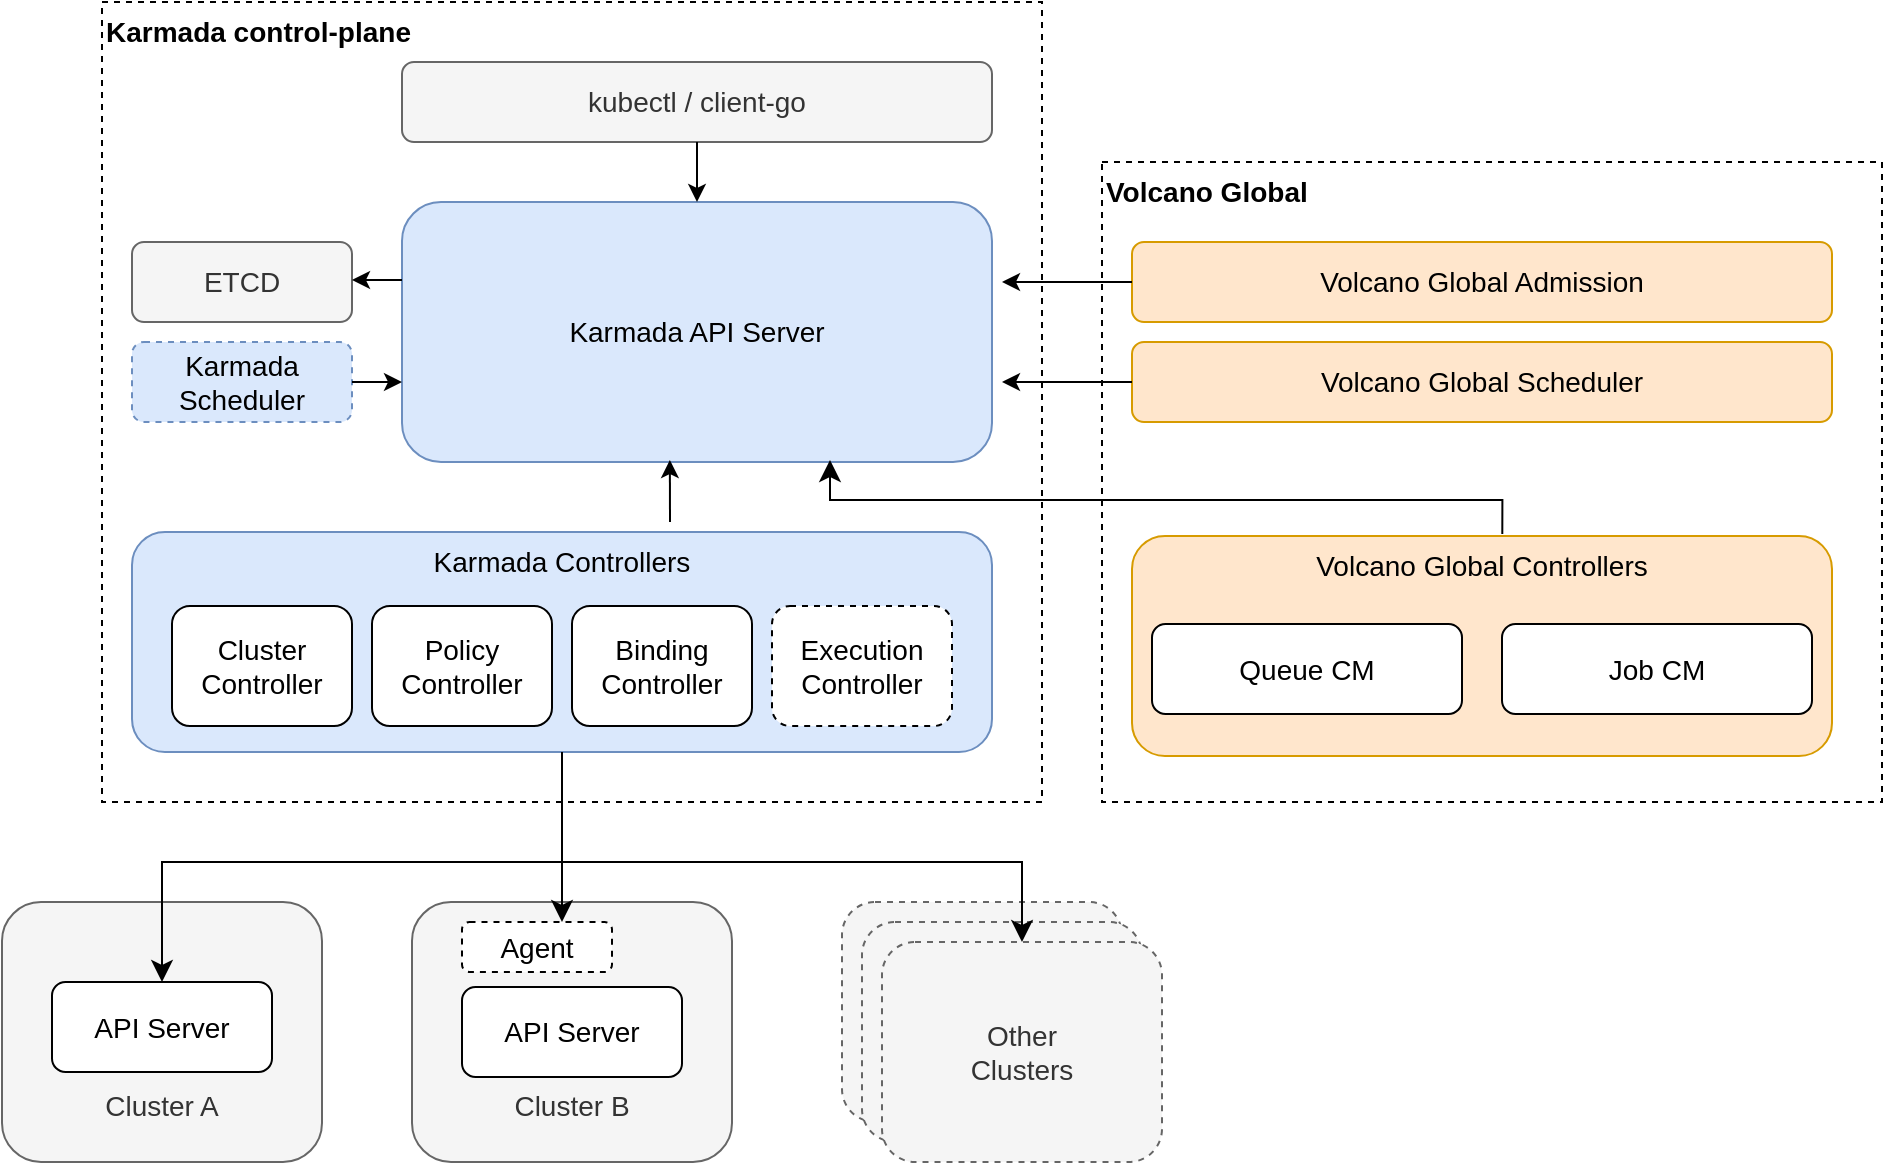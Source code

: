 <mxfile version="20.8.20" type="github" pages="4">
  <diagram name="Volcano-global架构图" id="5gJTAO4s3BZQWhgMkvut">
    <mxGraphModel dx="1046" dy="1638" grid="1" gridSize="10" guides="1" tooltips="1" connect="1" arrows="1" fold="1" page="1" pageScale="1" pageWidth="827" pageHeight="1169" math="0" shadow="0">
      <root>
        <mxCell id="0" />
        <mxCell id="1" parent="0" />
        <mxCell id="IQaOYZ_35Q_Gfc6mM62W-3" value="&lt;b&gt;Volcano Global&lt;/b&gt;" style="rounded=0;whiteSpace=wrap;html=1;dashed=1;fontSize=14;glass=0;labelPosition=center;verticalLabelPosition=middle;align=left;verticalAlign=top;" parent="1" vertex="1">
          <mxGeometry x="640" y="370" width="390" height="320" as="geometry" />
        </mxCell>
        <mxCell id="IQaOYZ_35Q_Gfc6mM62W-1" value="&lt;b&gt;Karmada control-plane&lt;/b&gt;" style="rounded=0;whiteSpace=wrap;html=1;dashed=1;fontSize=14;glass=0;labelPosition=center;verticalLabelPosition=middle;align=left;verticalAlign=top;" parent="1" vertex="1">
          <mxGeometry x="140" y="290" width="470" height="400" as="geometry" />
        </mxCell>
        <mxCell id="rPEYo2t14MKKCN1JbTKC-1" value="&lt;font style=&quot;font-size: 14px;&quot;&gt;kubectl / client-go&lt;/font&gt;" style="rounded=1;whiteSpace=wrap;html=1;fillColor=#f5f5f5;fontColor=#333333;strokeColor=#666666;" parent="1" vertex="1">
          <mxGeometry x="290" y="320" width="295" height="40" as="geometry" />
        </mxCell>
        <mxCell id="rPEYo2t14MKKCN1JbTKC-2" value="&lt;font style=&quot;font-size: 14px;&quot;&gt;Karmada API Server&lt;/font&gt;" style="rounded=1;whiteSpace=wrap;html=1;fillColor=#dae8fc;strokeColor=#6c8ebf;" parent="1" vertex="1">
          <mxGeometry x="290" y="390" width="295" height="130" as="geometry" />
        </mxCell>
        <mxCell id="rPEYo2t14MKKCN1JbTKC-3" value="&lt;font style=&quot;font-size: 14px;&quot;&gt;Karmada Controllers&lt;br&gt;&lt;/font&gt;" style="rounded=1;whiteSpace=wrap;html=1;verticalAlign=top;fillColor=#dae8fc;strokeColor=#6c8ebf;" parent="1" vertex="1">
          <mxGeometry x="155" y="555" width="430" height="110" as="geometry" />
        </mxCell>
        <mxCell id="rPEYo2t14MKKCN1JbTKC-4" value="Cluster&lt;br&gt;Controller" style="rounded=1;whiteSpace=wrap;html=1;fontSize=14;" parent="1" vertex="1">
          <mxGeometry x="175" y="592" width="90" height="60" as="geometry" />
        </mxCell>
        <mxCell id="rPEYo2t14MKKCN1JbTKC-5" value="Policy&lt;br&gt;Controller" style="rounded=1;whiteSpace=wrap;html=1;fontSize=14;" parent="1" vertex="1">
          <mxGeometry x="275" y="592" width="90" height="60" as="geometry" />
        </mxCell>
        <mxCell id="rPEYo2t14MKKCN1JbTKC-6" value="Binding&lt;br&gt;Controller" style="rounded=1;whiteSpace=wrap;html=1;fontSize=14;" parent="1" vertex="1">
          <mxGeometry x="375" y="592" width="90" height="60" as="geometry" />
        </mxCell>
        <mxCell id="rPEYo2t14MKKCN1JbTKC-7" value="Execution&lt;br&gt;Controller" style="rounded=1;whiteSpace=wrap;html=1;fontSize=14;dashed=1;" parent="1" vertex="1">
          <mxGeometry x="475" y="592" width="90" height="60" as="geometry" />
        </mxCell>
        <mxCell id="rPEYo2t14MKKCN1JbTKC-8" value="&lt;font style=&quot;font-size: 14px;&quot;&gt;Karmada Scheduler&lt;/font&gt;" style="rounded=1;whiteSpace=wrap;html=1;dashed=1;fillColor=#dae8fc;strokeColor=#6c8ebf;" parent="1" vertex="1">
          <mxGeometry x="155" y="460" width="110" height="40" as="geometry" />
        </mxCell>
        <mxCell id="rPEYo2t14MKKCN1JbTKC-9" value="&lt;font style=&quot;font-size: 14px;&quot;&gt;Volcano Global Scheduler&lt;/font&gt;" style="rounded=1;whiteSpace=wrap;html=1;fillColor=#ffe6cc;strokeColor=#d79b00;" parent="1" vertex="1">
          <mxGeometry x="655" y="460" width="350" height="40" as="geometry" />
        </mxCell>
        <mxCell id="rPEYo2t14MKKCN1JbTKC-10" value="&lt;font style=&quot;font-size: 14px;&quot;&gt;ETCD&lt;/font&gt;" style="rounded=1;whiteSpace=wrap;html=1;fillColor=#f5f5f5;strokeColor=#666666;fontColor=#333333;" parent="1" vertex="1">
          <mxGeometry x="155" y="410" width="110" height="40" as="geometry" />
        </mxCell>
        <mxCell id="rPEYo2t14MKKCN1JbTKC-11" value="&lt;font style=&quot;font-size: 14px;&quot;&gt;Volcano Global Controllers&lt;/font&gt;" style="rounded=1;whiteSpace=wrap;html=1;verticalAlign=top;fillColor=#ffe6cc;strokeColor=#d79b00;" parent="1" vertex="1">
          <mxGeometry x="655" y="557" width="350" height="110" as="geometry" />
        </mxCell>
        <mxCell id="rPEYo2t14MKKCN1JbTKC-14" value="Queue CM" style="rounded=1;whiteSpace=wrap;html=1;fontSize=14;" parent="1" vertex="1">
          <mxGeometry x="665" y="601" width="155" height="45" as="geometry" />
        </mxCell>
        <mxCell id="rPEYo2t14MKKCN1JbTKC-15" value="Job CM" style="rounded=1;whiteSpace=wrap;html=1;fontSize=14;" parent="1" vertex="1">
          <mxGeometry x="840" y="601" width="155" height="45" as="geometry" />
        </mxCell>
        <mxCell id="rPEYo2t14MKKCN1JbTKC-16" value="&lt;font style=&quot;font-size: 14px;&quot;&gt;Volcano Global Admission&lt;/font&gt;" style="rounded=1;whiteSpace=wrap;html=1;fillColor=#ffe6cc;strokeColor=#d79b00;" parent="1" vertex="1">
          <mxGeometry x="655" y="410" width="350" height="40" as="geometry" />
        </mxCell>
        <mxCell id="rPEYo2t14MKKCN1JbTKC-19" value="" style="endArrow=classic;html=1;rounded=0;fontSize=14;entryX=1;entryY=0.25;entryDx=0;entryDy=0;" parent="1" edge="1">
          <mxGeometry width="50" height="50" relative="1" as="geometry">
            <mxPoint x="290" y="429" as="sourcePoint" />
            <mxPoint x="265" y="429" as="targetPoint" />
          </mxGeometry>
        </mxCell>
        <mxCell id="rPEYo2t14MKKCN1JbTKC-20" value="" style="endArrow=classic;html=1;rounded=0;fontSize=14;exitX=1;exitY=0.5;exitDx=0;exitDy=0;" parent="1" source="rPEYo2t14MKKCN1JbTKC-8" edge="1">
          <mxGeometry width="50" height="50" relative="1" as="geometry">
            <mxPoint x="250" y="530" as="sourcePoint" />
            <mxPoint x="290" y="480" as="targetPoint" />
          </mxGeometry>
        </mxCell>
        <mxCell id="rPEYo2t14MKKCN1JbTKC-21" value="" style="endArrow=classic;html=1;rounded=0;fontSize=14;entryX=0.454;entryY=1.008;entryDx=0;entryDy=0;entryPerimeter=0;" parent="1" edge="1">
          <mxGeometry width="50" height="50" relative="1" as="geometry">
            <mxPoint x="424" y="550" as="sourcePoint" />
            <mxPoint x="423.93" y="519.04" as="targetPoint" />
          </mxGeometry>
        </mxCell>
        <mxCell id="rPEYo2t14MKKCN1JbTKC-22" value="" style="endArrow=classic;html=1;rounded=0;fontSize=14;exitX=0;exitY=0.5;exitDx=0;exitDy=0;" parent="1" source="rPEYo2t14MKKCN1JbTKC-16" edge="1">
          <mxGeometry width="50" height="50" relative="1" as="geometry">
            <mxPoint x="434" y="550" as="sourcePoint" />
            <mxPoint x="590" y="430" as="targetPoint" />
          </mxGeometry>
        </mxCell>
        <mxCell id="rPEYo2t14MKKCN1JbTKC-23" value="" style="endArrow=classic;html=1;rounded=0;fontSize=14;exitX=0;exitY=0.5;exitDx=0;exitDy=0;" parent="1" source="rPEYo2t14MKKCN1JbTKC-9" edge="1">
          <mxGeometry width="50" height="50" relative="1" as="geometry">
            <mxPoint x="630" y="440" as="sourcePoint" />
            <mxPoint x="590" y="480" as="targetPoint" />
          </mxGeometry>
        </mxCell>
        <mxCell id="rPEYo2t14MKKCN1JbTKC-28" value="" style="edgeStyle=segmentEdgeStyle;endArrow=classic;html=1;curved=0;rounded=0;endSize=8;startSize=8;fontSize=14;exitX=0.529;exitY=-0.009;exitDx=0;exitDy=0;exitPerimeter=0;" parent="1" source="rPEYo2t14MKKCN1JbTKC-11" edge="1">
          <mxGeometry width="50" height="50" relative="1" as="geometry">
            <mxPoint x="709" y="554" as="sourcePoint" />
            <mxPoint x="504" y="519" as="targetPoint" />
            <Array as="points">
              <mxPoint x="840" y="556" />
              <mxPoint x="840" y="539" />
              <mxPoint x="504" y="539" />
            </Array>
          </mxGeometry>
        </mxCell>
        <mxCell id="IQaOYZ_35Q_Gfc6mM62W-2" value="" style="endArrow=classic;html=1;rounded=0;fontSize=14;entryX=0.5;entryY=0;entryDx=0;entryDy=0;exitX=0.5;exitY=1;exitDx=0;exitDy=0;" parent="1" source="rPEYo2t14MKKCN1JbTKC-1" target="rPEYo2t14MKKCN1JbTKC-2" edge="1">
          <mxGeometry width="50" height="50" relative="1" as="geometry">
            <mxPoint x="300" y="439" as="sourcePoint" />
            <mxPoint x="275" y="439" as="targetPoint" />
          </mxGeometry>
        </mxCell>
        <mxCell id="IQaOYZ_35Q_Gfc6mM62W-4" value="Cluster A&lt;br&gt;&lt;br&gt;" style="rounded=1;whiteSpace=wrap;html=1;fontSize=14;verticalAlign=bottom;fillColor=#f5f5f5;fontColor=#333333;strokeColor=#666666;" parent="1" vertex="1">
          <mxGeometry x="90" y="740" width="160" height="130" as="geometry" />
        </mxCell>
        <mxCell id="IQaOYZ_35Q_Gfc6mM62W-5" value="Cluster B&lt;br&gt;&lt;br&gt;" style="rounded=1;whiteSpace=wrap;html=1;fontSize=14;verticalAlign=bottom;fillColor=#f5f5f5;fontColor=#333333;strokeColor=#666666;" parent="1" vertex="1">
          <mxGeometry x="295" y="740" width="160" height="130" as="geometry" />
        </mxCell>
        <mxCell id="IQaOYZ_35Q_Gfc6mM62W-6" value="Cluster&lt;br&gt;Controller" style="rounded=1;whiteSpace=wrap;html=1;fontSize=14;fillColor=#f5f5f5;dashed=1;fontColor=#333333;strokeColor=#666666;" parent="1" vertex="1">
          <mxGeometry x="510" y="740" width="140" height="110" as="geometry" />
        </mxCell>
        <mxCell id="IQaOYZ_35Q_Gfc6mM62W-7" value="Cluster&lt;br&gt;Controller" style="rounded=1;whiteSpace=wrap;html=1;fontSize=14;fillColor=#f5f5f5;dashed=1;fontColor=#333333;strokeColor=#666666;" parent="1" vertex="1">
          <mxGeometry x="520" y="750" width="140" height="110" as="geometry" />
        </mxCell>
        <mxCell id="IQaOYZ_35Q_Gfc6mM62W-8" value="Other&lt;br&gt;Clusters" style="rounded=1;whiteSpace=wrap;html=1;fontSize=14;fillColor=#f5f5f5;dashed=1;fontColor=#333333;strokeColor=#666666;" parent="1" vertex="1">
          <mxGeometry x="530" y="760" width="140" height="110" as="geometry" />
        </mxCell>
        <mxCell id="IQaOYZ_35Q_Gfc6mM62W-9" value="API Server" style="rounded=1;whiteSpace=wrap;html=1;fontSize=14;" parent="1" vertex="1">
          <mxGeometry x="115" y="780" width="110" height="45" as="geometry" />
        </mxCell>
        <mxCell id="IQaOYZ_35Q_Gfc6mM62W-10" value="API Server" style="rounded=1;whiteSpace=wrap;html=1;fontSize=14;" parent="1" vertex="1">
          <mxGeometry x="320" y="782.5" width="110" height="45" as="geometry" />
        </mxCell>
        <mxCell id="IQaOYZ_35Q_Gfc6mM62W-11" value="Agent" style="rounded=1;whiteSpace=wrap;html=1;fontSize=14;dashed=1;" parent="1" vertex="1">
          <mxGeometry x="320" y="750" width="75" height="25" as="geometry" />
        </mxCell>
        <mxCell id="IQaOYZ_35Q_Gfc6mM62W-12" value="" style="edgeStyle=elbowEdgeStyle;elbow=vertical;endArrow=classic;html=1;curved=0;rounded=0;endSize=8;startSize=8;fontSize=14;entryX=0.5;entryY=0;entryDx=0;entryDy=0;exitX=0.5;exitY=1;exitDx=0;exitDy=0;" parent="1" source="rPEYo2t14MKKCN1JbTKC-3" target="IQaOYZ_35Q_Gfc6mM62W-9" edge="1">
          <mxGeometry width="50" height="50" relative="1" as="geometry">
            <mxPoint x="310" y="1070" as="sourcePoint" />
            <mxPoint x="360" y="1020" as="targetPoint" />
            <Array as="points">
              <mxPoint x="270" y="720" />
            </Array>
          </mxGeometry>
        </mxCell>
        <mxCell id="IQaOYZ_35Q_Gfc6mM62W-13" value="" style="edgeStyle=elbowEdgeStyle;elbow=vertical;endArrow=classic;html=1;curved=0;rounded=0;endSize=8;startSize=8;fontSize=14;" parent="1" target="IQaOYZ_35Q_Gfc6mM62W-11" edge="1">
          <mxGeometry width="50" height="50" relative="1" as="geometry">
            <mxPoint x="370" y="670" as="sourcePoint" />
            <mxPoint x="180" y="790" as="targetPoint" />
            <Array as="points">
              <mxPoint x="370" y="720" />
            </Array>
          </mxGeometry>
        </mxCell>
        <mxCell id="IQaOYZ_35Q_Gfc6mM62W-14" value="" style="edgeStyle=elbowEdgeStyle;elbow=vertical;endArrow=classic;html=1;curved=0;rounded=0;endSize=8;startSize=8;fontSize=14;" parent="1" target="IQaOYZ_35Q_Gfc6mM62W-8" edge="1">
          <mxGeometry width="50" height="50" relative="1" as="geometry">
            <mxPoint x="370" y="670" as="sourcePoint" />
            <mxPoint x="180" y="790" as="targetPoint" />
            <Array as="points">
              <mxPoint x="490" y="720" />
            </Array>
          </mxGeometry>
        </mxCell>
      </root>
    </mxGraphModel>
  </diagram>
  <diagram id="wUmk9d3q5qBsn39GnDy_" name="Karmada-资源管理流程">
    <mxGraphModel dx="1046" dy="1582" grid="1" gridSize="10" guides="1" tooltips="1" connect="1" arrows="1" fold="1" page="1" pageScale="1" pageWidth="827" pageHeight="1169" math="0" shadow="0">
      <root>
        <mxCell id="0" />
        <mxCell id="1" parent="0" />
        <mxCell id="d4Eqdbz0pCNfsvPxhq7X-1" value="&lt;font style=&quot;font-size: 14px;&quot;&gt;Karmada Api Server&lt;/font&gt;" style="rounded=1;whiteSpace=wrap;html=1;fillColor=#dae8fc;strokeColor=#6c8ebf;" vertex="1" parent="1">
          <mxGeometry x="110" y="140" width="960" height="50" as="geometry" />
        </mxCell>
        <mxCell id="PTR35jd6VyRspZ-Oj0Kh-1" value="kubectl" style="text;html=1;strokeColor=none;fillColor=none;align=center;verticalAlign=middle;whiteSpace=wrap;rounded=0;fontSize=14;" vertex="1" parent="1">
          <mxGeometry x="500" y="30" width="150" height="30" as="geometry" />
        </mxCell>
        <mxCell id="PTR35jd6VyRspZ-Oj0Kh-2" value="" style="endArrow=classic;html=1;rounded=0;fontSize=14;entryX=0.484;entryY=-0.022;entryDx=0;entryDy=0;entryPerimeter=0;" edge="1" parent="1" source="PTR35jd6VyRspZ-Oj0Kh-1" target="d4Eqdbz0pCNfsvPxhq7X-1">
          <mxGeometry width="50" height="50" relative="1" as="geometry">
            <mxPoint x="390" y="840" as="sourcePoint" />
            <mxPoint x="440" y="790" as="targetPoint" />
          </mxGeometry>
        </mxCell>
        <mxCell id="iAvoJgdUb_knwxPX9wTk-1" value="&lt;font style=&quot;font-size: 14px;&quot;&gt;&lt;b&gt;Karmada Controllers&lt;/b&gt;&lt;/font&gt;" style="rounded=1;whiteSpace=wrap;html=1;fillColor=#dae8fc;strokeColor=#6c8ebf;verticalAlign=top;" vertex="1" parent="1">
          <mxGeometry x="150" y="290" width="450" height="110" as="geometry" />
        </mxCell>
        <mxCell id="iAvoJgdUb_knwxPX9wTk-2" value="" style="endArrow=classic;html=1;rounded=0;fontSize=14;" edge="1" parent="1" target="iAvoJgdUb_knwxPX9wTk-4">
          <mxGeometry width="50" height="50" relative="1" as="geometry">
            <mxPoint x="230" y="190" as="sourcePoint" />
            <mxPoint x="424" y="150" as="targetPoint" />
          </mxGeometry>
        </mxCell>
        <mxCell id="iAvoJgdUb_knwxPX9wTk-3" value="&lt;b id=&quot;docs-internal-guid-d0aa510d-7fff-a408-d001-9b50a53e9857&quot; style=&quot;font-weight:normal;&quot;&gt;&lt;p style=&quot;line-height: 1.2; margin-top: 0pt; margin-bottom: 0pt;&quot; dir=&quot;ltr&quot;&gt;&lt;span style=&quot;font-family: Arial; color: rgb(0, 0, 0); background-color: transparent; font-weight: 400; font-style: normal; font-variant: normal; text-decoration: none; vertical-align: baseline;&quot;&gt;&lt;font style=&quot;font-size: 12px;&quot;&gt;watch propagation&lt;/font&gt;&lt;/span&gt;&lt;/p&gt;&lt;/b&gt;" style="text;whiteSpace=wrap;html=1;fontSize=14;align=center;" vertex="1" parent="1">
          <mxGeometry x="140" y="210" width="90" height="30" as="geometry" />
        </mxCell>
        <mxCell id="iAvoJgdUb_knwxPX9wTk-4" value="Policy&amp;nbsp;&lt;br&gt;Controller" style="rounded=1;whiteSpace=wrap;html=1;fontSize=12;" vertex="1" parent="1">
          <mxGeometry x="170" y="330" width="120" height="60" as="geometry" />
        </mxCell>
        <mxCell id="XtBACneCoIAzrQnFJeFU-1" value="" style="endArrow=classic;html=1;rounded=0;fontSize=14;exitX=0.583;exitY=0;exitDx=0;exitDy=0;exitPerimeter=0;dashed=1;" edge="1" parent="1" source="iAvoJgdUb_knwxPX9wTk-4">
          <mxGeometry width="50" height="50" relative="1" as="geometry">
            <mxPoint x="238" y="320" as="sourcePoint" />
            <mxPoint x="240" y="190" as="targetPoint" />
          </mxGeometry>
        </mxCell>
        <mxCell id="XtBACneCoIAzrQnFJeFU-2" value="&lt;b id=&quot;docs-internal-guid-d0aa510d-7fff-a408-d001-9b50a53e9857&quot; style=&quot;font-weight:normal;&quot;&gt;&lt;p style=&quot;line-height: 1.2; margin-top: 0pt; margin-bottom: 0pt;&quot; dir=&quot;ltr&quot;&gt;&lt;span style=&quot;font-family: Arial; color: rgb(0, 0, 0); background-color: transparent; font-weight: 400; font-style: normal; font-variant: normal; text-decoration: none; vertical-align: baseline;&quot;&gt;&lt;font style=&quot;font-size: 12px;&quot;&gt;create resource binding&lt;/font&gt;&lt;/span&gt;&lt;/p&gt;&lt;/b&gt;" style="text;whiteSpace=wrap;html=1;fontSize=14;align=center;" vertex="1" parent="1">
          <mxGeometry x="230" y="230" width="80" height="30" as="geometry" />
        </mxCell>
        <mxCell id="XtBACneCoIAzrQnFJeFU-3" value="" style="endArrow=classic;html=1;rounded=0;fontSize=14;" edge="1" parent="1" target="XtBACneCoIAzrQnFJeFU-5">
          <mxGeometry width="50" height="50" relative="1" as="geometry">
            <mxPoint x="370" y="190" as="sourcePoint" />
            <mxPoint x="564" y="150" as="targetPoint" />
          </mxGeometry>
        </mxCell>
        <mxCell id="XtBACneCoIAzrQnFJeFU-4" value="&lt;b id=&quot;docs-internal-guid-d0aa510d-7fff-a408-d001-9b50a53e9857&quot; style=&quot;font-weight:normal;&quot;&gt;&lt;p style=&quot;line-height: 1.2; margin-top: 0pt; margin-bottom: 0pt;&quot; dir=&quot;ltr&quot;&gt;&lt;span style=&quot;font-family: Arial; color: rgb(0, 0, 0); background-color: transparent; font-weight: 400; font-style: normal; font-variant: normal; text-decoration: none; vertical-align: baseline;&quot;&gt;&lt;font style=&quot;font-size: 12px;&quot;&gt;watch resource binding&lt;/font&gt;&lt;/span&gt;&lt;/p&gt;&lt;/b&gt;" style="text;whiteSpace=wrap;html=1;fontSize=14;align=center;" vertex="1" parent="1">
          <mxGeometry x="300" y="210" width="70" height="50" as="geometry" />
        </mxCell>
        <mxCell id="XtBACneCoIAzrQnFJeFU-5" value="Binding&amp;nbsp;&lt;br&gt;Controller" style="rounded=1;whiteSpace=wrap;html=1;fontSize=12;" vertex="1" parent="1">
          <mxGeometry x="310" y="330" width="120" height="60" as="geometry" />
        </mxCell>
        <mxCell id="XtBACneCoIAzrQnFJeFU-6" value="" style="endArrow=classic;html=1;rounded=0;fontSize=14;exitX=0.583;exitY=0;exitDx=0;exitDy=0;exitPerimeter=0;dashed=1;" edge="1" parent="1" source="XtBACneCoIAzrQnFJeFU-5">
          <mxGeometry width="50" height="50" relative="1" as="geometry">
            <mxPoint x="378" y="320" as="sourcePoint" />
            <mxPoint x="380" y="190" as="targetPoint" />
          </mxGeometry>
        </mxCell>
        <mxCell id="XtBACneCoIAzrQnFJeFU-7" value="&lt;b id=&quot;docs-internal-guid-d0aa510d-7fff-a408-d001-9b50a53e9857&quot; style=&quot;font-weight:normal;&quot;&gt;&lt;p style=&quot;line-height: 1.2; margin-top: 0pt; margin-bottom: 0pt;&quot; dir=&quot;ltr&quot;&gt;&lt;span style=&quot;font-family: Arial; color: rgb(0, 0, 0); background-color: transparent; font-weight: 400; font-style: normal; font-variant: normal; text-decoration: none; vertical-align: baseline;&quot;&gt;&lt;font style=&quot;font-size: 12px;&quot;&gt;create&amp;nbsp;&lt;/font&gt;&lt;/span&gt;&lt;/p&gt;&lt;p style=&quot;line-height: 1.2; margin-top: 0pt; margin-bottom: 0pt;&quot; dir=&quot;ltr&quot;&gt;&lt;span style=&quot;font-family: Arial; color: rgb(0, 0, 0); background-color: transparent; font-weight: 400; font-style: normal; font-variant: normal; text-decoration: none; vertical-align: baseline;&quot;&gt;&lt;font style=&quot;font-size: 12px;&quot;&gt;work&lt;/font&gt;&lt;/span&gt;&lt;/p&gt;&lt;/b&gt;" style="text;whiteSpace=wrap;html=1;fontSize=14;align=center;" vertex="1" parent="1">
          <mxGeometry x="374" y="230" width="80" height="30" as="geometry" />
        </mxCell>
        <mxCell id="XtBACneCoIAzrQnFJeFU-9" value="" style="endArrow=classic;html=1;rounded=0;fontSize=14;" edge="1" parent="1" target="XtBACneCoIAzrQnFJeFU-11">
          <mxGeometry width="50" height="50" relative="1" as="geometry">
            <mxPoint x="510" y="190" as="sourcePoint" />
            <mxPoint x="704" y="150" as="targetPoint" />
          </mxGeometry>
        </mxCell>
        <mxCell id="XtBACneCoIAzrQnFJeFU-10" value="&lt;b id=&quot;docs-internal-guid-d0aa510d-7fff-a408-d001-9b50a53e9857&quot; style=&quot;font-weight:normal;&quot;&gt;&lt;p style=&quot;line-height: 1.2; margin-top: 0pt; margin-bottom: 0pt;&quot; dir=&quot;ltr&quot;&gt;&lt;span style=&quot;font-family: Arial; color: rgb(0, 0, 0); background-color: transparent; font-weight: 400; font-style: normal; font-variant: normal; text-decoration: none; vertical-align: baseline;&quot;&gt;&lt;font style=&quot;font-size: 12px;&quot;&gt;watch&amp;nbsp;&lt;/font&gt;&lt;/span&gt;&lt;/p&gt;&lt;p style=&quot;line-height: 1.2; margin-top: 0pt; margin-bottom: 0pt;&quot; dir=&quot;ltr&quot;&gt;&lt;span style=&quot;font-family: Arial; color: rgb(0, 0, 0); background-color: transparent; font-weight: 400; font-style: normal; font-variant: normal; text-decoration: none; vertical-align: baseline;&quot;&gt;&lt;font style=&quot;font-size: 12px;&quot;&gt;work&lt;/font&gt;&lt;/span&gt;&lt;/p&gt;&lt;/b&gt;" style="text;whiteSpace=wrap;html=1;fontSize=14;align=center;" vertex="1" parent="1">
          <mxGeometry x="440" y="210" width="70" height="30" as="geometry" />
        </mxCell>
        <mxCell id="XtBACneCoIAzrQnFJeFU-11" value="Execution&amp;nbsp;&lt;br&gt;Controller" style="rounded=1;whiteSpace=wrap;html=1;fontSize=12;" vertex="1" parent="1">
          <mxGeometry x="450" y="330" width="120" height="60" as="geometry" />
        </mxCell>
        <mxCell id="XtBACneCoIAzrQnFJeFU-12" value="" style="endArrow=classic;html=1;rounded=0;fontSize=14;exitX=0.583;exitY=0;exitDx=0;exitDy=0;exitPerimeter=0;dashed=1;" edge="1" parent="1" source="XtBACneCoIAzrQnFJeFU-11">
          <mxGeometry width="50" height="50" relative="1" as="geometry">
            <mxPoint x="518" y="320" as="sourcePoint" />
            <mxPoint x="520" y="190" as="targetPoint" />
          </mxGeometry>
        </mxCell>
        <mxCell id="XtBACneCoIAzrQnFJeFU-13" value="&lt;b id=&quot;docs-internal-guid-d0aa510d-7fff-a408-d001-9b50a53e9857&quot; style=&quot;font-weight:normal;&quot;&gt;&lt;p style=&quot;line-height: 1.2; margin-top: 0pt; margin-bottom: 0pt;&quot; dir=&quot;ltr&quot;&gt;&lt;span style=&quot;font-family: Arial; color: rgb(0, 0, 0); background-color: transparent; font-weight: 400; font-style: normal; font-variant: normal; text-decoration: none; vertical-align: baseline;&quot;&gt;&lt;font style=&quot;font-size: 12px;&quot;&gt;create resource binding&lt;/font&gt;&lt;/span&gt;&lt;/p&gt;&lt;/b&gt;" style="text;whiteSpace=wrap;html=1;fontSize=14;align=center;" vertex="1" parent="1">
          <mxGeometry x="514" y="230" width="80" height="30" as="geometry" />
        </mxCell>
        <mxCell id="XtBACneCoIAzrQnFJeFU-14" value="" style="endArrow=classic;html=1;rounded=0;fontSize=14;exitX=0.776;exitY=1.08;exitDx=0;exitDy=0;exitPerimeter=0;entryX=0.5;entryY=0;entryDx=0;entryDy=0;" edge="1" parent="1" target="sPBX7uPvDxzAnOMA9y9G-1" source="d4Eqdbz0pCNfsvPxhq7X-1">
          <mxGeometry width="50" height="50" relative="1" as="geometry">
            <mxPoint x="855" y="200" as="sourcePoint" />
            <mxPoint x="920" y="330" as="targetPoint" />
          </mxGeometry>
        </mxCell>
        <mxCell id="XtBACneCoIAzrQnFJeFU-15" value="&lt;b id=&quot;docs-internal-guid-d0aa510d-7fff-a408-d001-9b50a53e9857&quot; style=&quot;font-weight:normal;&quot;&gt;&lt;p style=&quot;line-height: 1.2; margin-top: 0pt; margin-bottom: 0pt;&quot; dir=&quot;ltr&quot;&gt;&lt;span style=&quot;font-family: Arial; color: rgb(0, 0, 0); background-color: transparent; font-weight: 400; font-style: normal; font-variant: normal; text-decoration: none; vertical-align: baseline;&quot;&gt;&lt;font style=&quot;font-size: 12px;&quot;&gt;watch resource binding&lt;/font&gt;&lt;/span&gt;&lt;/p&gt;&lt;/b&gt;" style="text;whiteSpace=wrap;html=1;fontSize=14;align=center;" vertex="1" parent="1">
          <mxGeometry x="780" y="210" width="70" height="30" as="geometry" />
        </mxCell>
        <mxCell id="XtBACneCoIAzrQnFJeFU-17" value="" style="endArrow=classic;html=1;rounded=0;fontSize=14;exitX=0.542;exitY=0.02;exitDx=0;exitDy=0;dashed=1;exitPerimeter=0;" edge="1" parent="1" source="sPBX7uPvDxzAnOMA9y9G-1">
          <mxGeometry width="50" height="50" relative="1" as="geometry">
            <mxPoint x="929.96" y="330" as="sourcePoint" />
            <mxPoint x="868" y="190" as="targetPoint" />
          </mxGeometry>
        </mxCell>
        <mxCell id="XtBACneCoIAzrQnFJeFU-18" value="&lt;b id=&quot;docs-internal-guid-d0aa510d-7fff-a408-d001-9b50a53e9857&quot; style=&quot;font-weight:normal;&quot;&gt;&lt;p style=&quot;line-height: 1.2; margin-top: 0pt; margin-bottom: 0pt;&quot; dir=&quot;ltr&quot;&gt;&lt;span style=&quot;font-family: Arial; color: rgb(0, 0, 0); background-color: transparent; font-weight: 400; font-style: normal; font-variant: normal; text-decoration: none; vertical-align: baseline;&quot;&gt;&lt;font style=&quot;font-size: 12px;&quot;&gt;update resource binding&lt;/font&gt;&lt;/span&gt;&lt;/p&gt;&lt;/b&gt;" style="text;whiteSpace=wrap;html=1;fontSize=14;align=center;" vertex="1" parent="1">
          <mxGeometry x="860" y="230" width="80" height="30" as="geometry" />
        </mxCell>
        <mxCell id="sPBX7uPvDxzAnOMA9y9G-1" value="&lt;font style=&quot;font-size: 14px;&quot;&gt;&lt;b&gt;Karmada Scheduler&lt;/b&gt;&lt;/font&gt;" style="rounded=1;whiteSpace=wrap;html=1;fillColor=#dae8fc;strokeColor=#6c8ebf;verticalAlign=middle;" vertex="1" parent="1">
          <mxGeometry x="700" y="290" width="310" height="50" as="geometry" />
        </mxCell>
        <mxCell id="sPBX7uPvDxzAnOMA9y9G-3" value="&lt;b id=&quot;docs-internal-guid-d0aa510d-7fff-a408-d001-9b50a53e9857&quot; style=&quot;font-weight:normal;&quot;&gt;&lt;p style=&quot;line-height: 1.2; margin-top: 0pt; margin-bottom: 0pt;&quot; dir=&quot;ltr&quot;&gt;&lt;span style=&quot;font-family: Arial; color: rgb(0, 0, 0); background-color: transparent; font-weight: 400; font-style: normal; font-variant: normal; text-decoration: none; vertical-align: baseline;&quot;&gt;&lt;font style=&quot;font-size: 12px;&quot;&gt;k8s 原生资源&lt;/font&gt;&lt;/span&gt;&lt;/p&gt;&lt;p style=&quot;line-height: 1.2; margin-top: 0pt; margin-bottom: 0pt;&quot; dir=&quot;ltr&quot;&gt;&lt;span style=&quot;font-family: Arial; color: rgb(0, 0, 0); background-color: transparent; font-weight: 400; font-style: normal; font-variant: normal; text-decoration: none; vertical-align: baseline;&quot;&gt;&lt;font style=&quot;font-size: 12px;&quot;&gt;CRD&lt;/font&gt;&lt;/span&gt;&lt;/p&gt;&lt;/b&gt;" style="text;whiteSpace=wrap;html=1;fontSize=14;align=center;" vertex="1" parent="1">
          <mxGeometry x="460" y="70" width="110" height="30" as="geometry" />
        </mxCell>
        <mxCell id="sPBX7uPvDxzAnOMA9y9G-5" value="&lt;b id=&quot;docs-internal-guid-d0aa510d-7fff-a408-d001-9b50a53e9857&quot; style=&quot;font-weight:normal;&quot;&gt;&lt;p style=&quot;line-height: 1.2; margin-top: 0pt; margin-bottom: 0pt; font-size: 12px;&quot; dir=&quot;ltr&quot;&gt;&lt;font face=&quot;Arial&quot;&gt;propagation&lt;/font&gt;&lt;/p&gt;&lt;p style=&quot;line-height: 1.2; margin-top: 0pt; margin-bottom: 0pt; font-size: 12px;&quot; dir=&quot;ltr&quot;&gt;&lt;font face=&quot;Arial&quot;&gt;override&lt;/font&gt;&lt;/p&gt;&lt;/b&gt;" style="text;whiteSpace=wrap;html=1;fontSize=14;align=center;" vertex="1" parent="1">
          <mxGeometry x="580" y="70" width="110" height="30" as="geometry" />
        </mxCell>
        <mxCell id="sPBX7uPvDxzAnOMA9y9G-8" value="&lt;font style=&quot;font-size: 14px;&quot;&gt;member1&lt;/font&gt;" style="rounded=1;whiteSpace=wrap;html=1;fillColor=#dae8fc;strokeColor=#6c8ebf;verticalAlign=middle;" vertex="1" parent="1">
          <mxGeometry x="230" y="680" width="150" height="50" as="geometry" />
        </mxCell>
        <mxCell id="sPBX7uPvDxzAnOMA9y9G-9" value="&lt;font style=&quot;font-size: 14px;&quot;&gt;member2&lt;/font&gt;" style="rounded=1;whiteSpace=wrap;html=1;fillColor=#dae8fc;strokeColor=#6c8ebf;verticalAlign=middle;" vertex="1" parent="1">
          <mxGeometry x="435" y="680" width="150" height="50" as="geometry" />
        </mxCell>
        <mxCell id="sPBX7uPvDxzAnOMA9y9G-10" value="" style="endArrow=classic;html=1;rounded=0;fontSize=14;exitX=0.5;exitY=1;exitDx=0;exitDy=0;entryX=0.5;entryY=0;entryDx=0;entryDy=0;" edge="1" parent="1" source="XtBACneCoIAzrQnFJeFU-11" target="sPBX7uPvDxzAnOMA9y9G-9">
          <mxGeometry width="50" height="50" relative="1" as="geometry">
            <mxPoint x="865" y="204" as="sourcePoint" />
            <mxPoint x="865" y="300" as="targetPoint" />
          </mxGeometry>
        </mxCell>
        <mxCell id="sPBX7uPvDxzAnOMA9y9G-11" value="" style="endArrow=classic;html=1;rounded=0;fontSize=14;entryX=0.5;entryY=0;entryDx=0;entryDy=0;" edge="1" parent="1" target="sPBX7uPvDxzAnOMA9y9G-8">
          <mxGeometry width="50" height="50" relative="1" as="geometry">
            <mxPoint x="510" y="390" as="sourcePoint" />
            <mxPoint x="520" y="690" as="targetPoint" />
          </mxGeometry>
        </mxCell>
        <mxCell id="sPBX7uPvDxzAnOMA9y9G-12" value="&lt;font face=&quot;Arial&quot;&gt;①&lt;/font&gt;" style="text;whiteSpace=wrap;html=1;fontSize=14;align=center;" vertex="1" parent="1">
          <mxGeometry x="524" y="50" width="70" height="30" as="geometry" />
        </mxCell>
        <mxCell id="sPBX7uPvDxzAnOMA9y9G-13" value="&lt;font face=&quot;Arial&quot;&gt;②&lt;/font&gt;" style="text;whiteSpace=wrap;html=1;fontSize=14;align=center;" vertex="1" parent="1">
          <mxGeometry x="180" y="190" width="70" height="30" as="geometry" />
        </mxCell>
        <mxCell id="sPBX7uPvDxzAnOMA9y9G-14" value="&lt;font face=&quot;Arial&quot;&gt;③&lt;/font&gt;" style="text;whiteSpace=wrap;html=1;fontSize=14;align=center;" vertex="1" parent="1">
          <mxGeometry x="800" y="190" width="70" height="30" as="geometry" />
        </mxCell>
        <mxCell id="sPBX7uPvDxzAnOMA9y9G-15" value="&lt;font face=&quot;Arial&quot;&gt;④&lt;/font&gt;" style="text;whiteSpace=wrap;html=1;fontSize=14;align=center;" vertex="1" parent="1">
          <mxGeometry x="320" y="190" width="70" height="30" as="geometry" />
        </mxCell>
        <mxCell id="sPBX7uPvDxzAnOMA9y9G-16" value="&lt;font face=&quot;Arial&quot;&gt;⑤&lt;/font&gt;" style="text;whiteSpace=wrap;html=1;fontSize=14;align=center;" vertex="1" parent="1">
          <mxGeometry x="460" y="190" width="70" height="30" as="geometry" />
        </mxCell>
        <mxCell id="sPBX7uPvDxzAnOMA9y9G-17" value="&lt;font face=&quot;Arial&quot;&gt;⑥&lt;/font&gt;" style="text;whiteSpace=wrap;html=1;fontSize=14;align=center;" vertex="1" parent="1">
          <mxGeometry x="444" y="500" width="70" height="30" as="geometry" />
        </mxCell>
        <mxCell id="sPBX7uPvDxzAnOMA9y9G-19" value="&lt;b id=&quot;docs-internal-guid-d0aa510d-7fff-a408-d001-9b50a53e9857&quot; style=&quot;font-weight:normal;&quot;&gt;&lt;p style=&quot;line-height: 1.2; margin-top: 0pt; margin-bottom: 0pt; font-size: 12px;&quot; dir=&quot;ltr&quot;&gt;&lt;font face=&quot;Arial&quot;&gt;sync work&lt;/font&gt;&lt;/p&gt;&lt;/b&gt;" style="text;whiteSpace=wrap;html=1;fontSize=14;align=center;" vertex="1" parent="1">
          <mxGeometry x="434" y="520" width="80" height="30" as="geometry" />
        </mxCell>
        <mxCell id="sPBX7uPvDxzAnOMA9y9G-21" value="&lt;div style=&quot;font-size: 14px;&quot;&gt;&lt;b style=&quot;&quot;&gt;&lt;font style=&quot;font-size: 14px;&quot;&gt;filter:&lt;/font&gt;&lt;/b&gt;&lt;/div&gt;&lt;div style=&quot;&quot;&gt;&lt;ul style=&quot;&quot;&gt;&lt;li&gt;APIEnablement&lt;/li&gt;&lt;li style=&quot;&quot;&gt;ClusterAffinity&lt;/li&gt;&lt;li style=&quot;&quot;&gt;SpreadConstraint&lt;/li&gt;&lt;li style=&quot;&quot;&gt;TaintToleration&lt;/li&gt;&lt;/ul&gt;&lt;/div&gt;&lt;div&gt;&lt;b style=&quot;&quot;&gt;&lt;font style=&quot;font-size: 14px;&quot;&gt;score&lt;/font&gt;&lt;span style=&quot;font-size: 13px;&quot;&gt;:&lt;/span&gt;&lt;/b&gt;&lt;/div&gt;&lt;div&gt;&lt;ul&gt;&lt;li&gt;ClusterAffinity&lt;/li&gt;&lt;li&gt;ClusterLocality&lt;/li&gt;&lt;/ul&gt;&lt;/div&gt;&lt;div style=&quot;font-size: 14px;&quot;&gt;&lt;b style=&quot;&quot;&gt;&lt;font style=&quot;font-size: 14px;&quot;&gt;select：&lt;/font&gt;&lt;/b&gt;&lt;/div&gt;&lt;div style=&quot;font-size: 14px;&quot;&gt;&lt;ul style=&quot;&quot;&gt;&lt;li&gt;IsTopology&lt;/li&gt;&lt;li style=&quot;font-size: 13px;&quot;&gt;SelectBestClusters&lt;/li&gt;&lt;/ul&gt;&lt;/div&gt;&lt;div style=&quot;font-size: 14px;&quot;&gt;&lt;b style=&quot;&quot;&gt;&lt;font style=&quot;font-size: 14px;&quot;&gt;assignReplicas:&lt;/font&gt;&lt;/b&gt;&lt;/div&gt;&lt;div style=&quot;font-size: 14px;&quot;&gt;&lt;ul style=&quot;&quot;&gt;&lt;li&gt;Duplicated&lt;/li&gt;&lt;li style=&quot;font-size: 13px;&quot;&gt;Aggregated&lt;/li&gt;&lt;li style=&quot;font-size: 13px;&quot;&gt;StaticWeight&lt;/li&gt;&lt;li style=&quot;font-size: 13px;&quot;&gt;DynamicWeight&lt;/li&gt;&lt;/ul&gt;&lt;/div&gt;" style="text;html=1;strokeColor=none;fillColor=none;align=left;verticalAlign=middle;whiteSpace=wrap;rounded=0;fontSize=12;" vertex="1" parent="1">
          <mxGeometry x="735" y="350" width="240" height="360" as="geometry" />
        </mxCell>
        <mxCell id="sPBX7uPvDxzAnOMA9y9G-22" value="&lt;font face=&quot;Arial&quot;&gt;&lt;p style=&quot;line-height: 1.2; margin-top: 0pt; margin-bottom: 0pt;&quot; dir=&quot;ltr&quot;&gt;&lt;/p&gt;&lt;div&gt;&lt;b&gt;Controllers：&lt;/b&gt;&lt;/div&gt;&lt;ul&gt;&lt;li&gt;&lt;span style=&quot;background-color: initial;&quot;&gt;cluster&lt;/span&gt;&lt;/li&gt;&lt;li&gt;clusterStatus&lt;/li&gt;&lt;li&gt;namespace&lt;/li&gt;&lt;li&gt;binding&lt;/li&gt;&lt;li&gt;execution&lt;/li&gt;&lt;li&gt;detector(policy相关)&lt;/li&gt;&lt;li&gt;…&lt;/li&gt;&lt;/ul&gt;&lt;p&gt;&lt;/p&gt;&lt;/font&gt;" style="text;whiteSpace=wrap;html=1;fontSize=14;align=left;" vertex="1" parent="1">
          <mxGeometry x="152" y="410" width="236" height="150" as="geometry" />
        </mxCell>
      </root>
    </mxGraphModel>
  </diagram>
  <diagram id="3bQMvRIJ7Gn0MGRIqGZH" name="Armada">
    <mxGraphModel dx="834" dy="1604" grid="1" gridSize="10" guides="1" tooltips="1" connect="1" arrows="1" fold="1" page="1" pageScale="1" pageWidth="827" pageHeight="1169" math="0" shadow="0">
      <root>
        <mxCell id="0" />
        <mxCell id="1" parent="0" />
        <mxCell id="OLggS5x1hIM3Y-RUdfWk-10" value="Scheduler start" style="strokeWidth=2;html=1;shape=mxgraph.flowchart.terminator;whiteSpace=wrap;rounded=0;glass=0;fontSize=14;fillColor=default;" parent="1" vertex="1">
          <mxGeometry x="210" y="290" width="140" height="60" as="geometry" />
        </mxCell>
        <mxCell id="OLggS5x1hIM3Y-RUdfWk-11" value="sync Job State" style="rounded=1;whiteSpace=wrap;html=1;absoluteArcSize=1;arcSize=14;strokeWidth=2;glass=0;fontSize=14;fillColor=default;" parent="1" vertex="1">
          <mxGeometry x="165" y="390" width="230" height="50" as="geometry" />
        </mxCell>
        <mxCell id="OLggS5x1hIM3Y-RUdfWk-12" value="start Transction" style="rounded=1;whiteSpace=wrap;html=1;absoluteArcSize=1;arcSize=14;strokeWidth=2;glass=0;fontSize=14;fillColor=default;" parent="1" vertex="1">
          <mxGeometry x="165" y="470" width="230" height="50" as="geometry" />
        </mxCell>
        <mxCell id="OLggS5x1hIM3Y-RUdfWk-13" value="GetExecutors" style="rounded=1;whiteSpace=wrap;html=1;absoluteArcSize=1;arcSize=14;strokeWidth=2;glass=0;fontSize=14;fillColor=default;" parent="1" vertex="1">
          <mxGeometry x="165" y="550" width="230" height="50" as="geometry" />
        </mxCell>
        <mxCell id="OLggS5x1hIM3Y-RUdfWk-14" value="GetAllQueues" style="rounded=1;whiteSpace=wrap;html=1;absoluteArcSize=1;arcSize=14;strokeWidth=2;glass=0;fontSize=14;fillColor=default;" parent="1" vertex="1">
          <mxGeometry x="165" y="630" width="230" height="50" as="geometry" />
        </mxCell>
        <mxCell id="OLggS5x1hIM3Y-RUdfWk-15" value="aggregateUsage" style="rounded=1;whiteSpace=wrap;html=1;absoluteArcSize=1;arcSize=14;strokeWidth=2;glass=0;fontSize=14;fillColor=default;" parent="1" vertex="1">
          <mxGeometry x="165" y="710" width="230" height="50" as="geometry" />
        </mxCell>
        <mxCell id="OLggS5x1hIM3Y-RUdfWk-17" value="过滤掉心跳时间超时的executor" style="strokeWidth=2;html=1;shape=mxgraph.flowchart.annotation_2;align=left;labelPosition=right;pointerEvents=1;rounded=0;glass=0;fontSize=14;fillColor=default;" parent="1" vertex="1">
          <mxGeometry x="395" y="560" width="45" height="30" as="geometry" />
        </mxCell>
        <mxCell id="OLggS5x1hIM3Y-RUdfWk-18" value="过滤掉调度作业为空的queue" style="strokeWidth=2;html=1;shape=mxgraph.flowchart.annotation_2;align=left;labelPosition=right;pointerEvents=1;rounded=0;glass=0;fontSize=14;fillColor=default;" parent="1" vertex="1">
          <mxGeometry x="395" y="640" width="45" height="30" as="geometry" />
        </mxCell>
        <mxCell id="OLggS5x1hIM3Y-RUdfWk-19" value="计算所有job的资源使用情况，用于fair share调度&lt;br&gt;map[string]map[string]QuantityByPriorigyAndResourceType&lt;br&gt;Pool: queue: priority: ResourceList" style="strokeWidth=2;html=1;shape=mxgraph.flowchart.annotation_2;align=left;labelPosition=right;pointerEvents=1;rounded=0;glass=0;fontSize=14;fillColor=default;" parent="1" vertex="1">
          <mxGeometry x="395" y="710" width="45" height="50" as="geometry" />
        </mxCell>
        <mxCell id="OLggS5x1hIM3Y-RUdfWk-20" value="遍历 executor" style="strokeWidth=2;html=1;shape=mxgraph.flowchart.decision;whiteSpace=wrap;rounded=0;glass=0;fontSize=14;fillColor=default;" parent="1" vertex="1">
          <mxGeometry x="175" y="790" width="210" height="90" as="geometry" />
        </mxCell>
        <mxCell id="OLggS5x1hIM3Y-RUdfWk-21" value="通过公平调度策略获取待调度的Job信息，如果配置gang信息，将取出gang指定的所有job，统一调度" style="rounded=1;whiteSpace=wrap;html=1;absoluteArcSize=1;arcSize=14;strokeWidth=2;glass=0;fontSize=14;fillColor=default;" parent="1" vertex="1">
          <mxGeometry x="165" y="910" width="230" height="60" as="geometry" />
        </mxCell>
        <mxCell id="OLggS5x1hIM3Y-RUdfWk-22" value="ScheduleManyWithTxn" style="rounded=1;whiteSpace=wrap;html=1;absoluteArcSize=1;arcSize=14;strokeWidth=2;glass=0;fontSize=14;fillColor=default;" parent="1" vertex="1">
          <mxGeometry x="165" y="1000" width="230" height="50" as="geometry" />
        </mxCell>
        <mxCell id="OLggS5x1hIM3Y-RUdfWk-23" value="更新JobDB信息" style="rounded=1;whiteSpace=wrap;html=1;absoluteArcSize=1;arcSize=14;strokeWidth=2;glass=0;fontSize=14;fillColor=default;" parent="1" vertex="1">
          <mxGeometry x="165" y="1080" width="230" height="50" as="geometry" />
        </mxCell>
        <mxCell id="OLggS5x1hIM3Y-RUdfWk-24" value="循环为每个pod查找符合条件的node，并将job信息绑定到对应的node节点&lt;br&gt;SelectNodeForPodWithTxn：亲和性、标签、污点、资源需求等满足条件，即选择成功，待添加节点打分功能&lt;br&gt;BindNodeToPod：将jobID和已申请资源等信息更新在node结构体中，并在redis中更新node信息" style="strokeWidth=2;html=1;shape=mxgraph.flowchart.annotation_2;align=left;labelPosition=right;pointerEvents=1;rounded=0;glass=0;fontSize=14;fillColor=default;" parent="1" vertex="1">
          <mxGeometry x="394" y="1000" width="45" height="50" as="geometry" />
        </mxCell>
        <mxCell id="OLggS5x1hIM3Y-RUdfWk-25" value="" style="endArrow=classic;html=1;rounded=0;fontSize=14;entryX=0.5;entryY=0;entryDx=0;entryDy=0;" parent="1" source="OLggS5x1hIM3Y-RUdfWk-10" target="OLggS5x1hIM3Y-RUdfWk-11" edge="1">
          <mxGeometry width="50" height="50" relative="1" as="geometry">
            <mxPoint x="460" y="270" as="sourcePoint" />
            <mxPoint x="510" y="220" as="targetPoint" />
          </mxGeometry>
        </mxCell>
        <mxCell id="OLggS5x1hIM3Y-RUdfWk-26" value="" style="endArrow=classic;html=1;rounded=0;fontSize=14;" parent="1" edge="1">
          <mxGeometry width="50" height="50" relative="1" as="geometry">
            <mxPoint x="279.5" y="440" as="sourcePoint" />
            <mxPoint x="280" y="470" as="targetPoint" />
          </mxGeometry>
        </mxCell>
        <mxCell id="OLggS5x1hIM3Y-RUdfWk-27" value="" style="endArrow=classic;html=1;rounded=0;fontSize=14;entryX=0.5;entryY=0;entryDx=0;entryDy=0;exitX=0.5;exitY=1;exitDx=0;exitDy=0;" parent="1" source="OLggS5x1hIM3Y-RUdfWk-12" target="OLggS5x1hIM3Y-RUdfWk-13" edge="1">
          <mxGeometry width="50" height="50" relative="1" as="geometry">
            <mxPoint x="287.5" y="515" as="sourcePoint" />
            <mxPoint x="288" y="545" as="targetPoint" />
          </mxGeometry>
        </mxCell>
        <mxCell id="OLggS5x1hIM3Y-RUdfWk-28" value="" style="endArrow=classic;html=1;rounded=0;fontSize=14;entryX=0.5;entryY=0;entryDx=0;entryDy=0;exitX=0.5;exitY=1;exitDx=0;exitDy=0;" parent="1" source="OLggS5x1hIM3Y-RUdfWk-13" target="OLggS5x1hIM3Y-RUdfWk-14" edge="1">
          <mxGeometry width="50" height="50" relative="1" as="geometry">
            <mxPoint x="290" y="530" as="sourcePoint" />
            <mxPoint x="290" y="560" as="targetPoint" />
          </mxGeometry>
        </mxCell>
        <mxCell id="OLggS5x1hIM3Y-RUdfWk-29" value="" style="endArrow=classic;html=1;rounded=0;fontSize=14;entryX=0.5;entryY=0;entryDx=0;entryDy=0;" parent="1" source="OLggS5x1hIM3Y-RUdfWk-14" target="OLggS5x1hIM3Y-RUdfWk-15" edge="1">
          <mxGeometry width="50" height="50" relative="1" as="geometry">
            <mxPoint x="290" y="610" as="sourcePoint" />
            <mxPoint x="290" y="640" as="targetPoint" />
          </mxGeometry>
        </mxCell>
        <mxCell id="OLggS5x1hIM3Y-RUdfWk-30" value="" style="endArrow=classic;html=1;rounded=0;fontSize=14;entryX=0.5;entryY=0;entryDx=0;entryDy=0;entryPerimeter=0;" parent="1" target="OLggS5x1hIM3Y-RUdfWk-20" edge="1">
          <mxGeometry width="50" height="50" relative="1" as="geometry">
            <mxPoint x="280" y="760" as="sourcePoint" />
            <mxPoint x="300" y="650" as="targetPoint" />
          </mxGeometry>
        </mxCell>
        <mxCell id="OLggS5x1hIM3Y-RUdfWk-31" value="" style="endArrow=classic;html=1;rounded=0;fontSize=14;entryX=0.5;entryY=0;entryDx=0;entryDy=0;exitX=0.5;exitY=1;exitDx=0;exitDy=0;exitPerimeter=0;" parent="1" source="OLggS5x1hIM3Y-RUdfWk-20" target="OLggS5x1hIM3Y-RUdfWk-21" edge="1">
          <mxGeometry width="50" height="50" relative="1" as="geometry">
            <mxPoint x="310" y="630" as="sourcePoint" />
            <mxPoint x="310" y="660" as="targetPoint" />
          </mxGeometry>
        </mxCell>
        <mxCell id="OLggS5x1hIM3Y-RUdfWk-32" value="" style="endArrow=classic;html=1;rounded=0;fontSize=14;exitX=0.5;exitY=1;exitDx=0;exitDy=0;" parent="1" source="OLggS5x1hIM3Y-RUdfWk-21" target="OLggS5x1hIM3Y-RUdfWk-22" edge="1">
          <mxGeometry width="50" height="50" relative="1" as="geometry">
            <mxPoint x="290" y="890" as="sourcePoint" />
            <mxPoint x="290" y="920" as="targetPoint" />
          </mxGeometry>
        </mxCell>
        <mxCell id="OLggS5x1hIM3Y-RUdfWk-33" value="" style="endArrow=classic;html=1;rounded=0;fontSize=14;entryX=0.5;entryY=0;entryDx=0;entryDy=0;" parent="1" target="OLggS5x1hIM3Y-RUdfWk-23" edge="1">
          <mxGeometry width="50" height="50" relative="1" as="geometry">
            <mxPoint x="280" y="1050" as="sourcePoint" />
            <mxPoint x="300" y="930" as="targetPoint" />
          </mxGeometry>
        </mxCell>
        <mxCell id="OLggS5x1hIM3Y-RUdfWk-34" value="" style="edgeStyle=elbowEdgeStyle;elbow=vertical;endArrow=classic;html=1;curved=0;rounded=0;endSize=8;startSize=8;fontSize=14;exitX=0;exitY=0.5;exitDx=0;exitDy=0;entryX=0;entryY=0.5;entryDx=0;entryDy=0;entryPerimeter=0;" parent="1" source="OLggS5x1hIM3Y-RUdfWk-23" target="OLggS5x1hIM3Y-RUdfWk-20" edge="1">
          <mxGeometry width="50" height="50" relative="1" as="geometry">
            <mxPoint x="280" y="670" as="sourcePoint" />
            <mxPoint x="330" y="620" as="targetPoint" />
            <Array as="points">
              <mxPoint x="100" y="990" />
              <mxPoint x="120" y="980" />
              <mxPoint x="210" y="1150" />
            </Array>
          </mxGeometry>
        </mxCell>
        <mxCell id="OLggS5x1hIM3Y-RUdfWk-36" value="Y" style="text;html=1;strokeColor=none;fillColor=none;align=center;verticalAlign=middle;whiteSpace=wrap;rounded=0;fontSize=14;" parent="1" vertex="1">
          <mxGeometry x="233" y="880" width="60" height="30" as="geometry" />
        </mxCell>
        <mxCell id="OLggS5x1hIM3Y-RUdfWk-38" value="Scheduler exit" style="strokeWidth=2;html=1;shape=mxgraph.flowchart.terminator;whiteSpace=wrap;rounded=0;glass=0;fontSize=14;fillColor=default;" parent="1" vertex="1">
          <mxGeometry x="210" y="1240" width="140" height="60" as="geometry" />
        </mxCell>
        <mxCell id="OLggS5x1hIM3Y-RUdfWk-39" value="stop" style="text;html=1;strokeColor=none;fillColor=none;align=center;verticalAlign=middle;whiteSpace=wrap;rounded=0;fontSize=14;" parent="1" vertex="1">
          <mxGeometry x="394" y="805" width="116" height="30" as="geometry" />
        </mxCell>
        <mxCell id="OLggS5x1hIM3Y-RUdfWk-40" value="" style="edgeStyle=elbowEdgeStyle;elbow=horizontal;endArrow=classic;html=1;curved=0;rounded=0;endSize=8;startSize=8;fontSize=14;exitX=1;exitY=0.5;exitDx=0;exitDy=0;exitPerimeter=0;entryX=1;entryY=0.5;entryDx=0;entryDy=0;entryPerimeter=0;" parent="1" source="OLggS5x1hIM3Y-RUdfWk-20" target="OLggS5x1hIM3Y-RUdfWk-38" edge="1">
          <mxGeometry width="50" height="50" relative="1" as="geometry">
            <mxPoint x="380" y="840" as="sourcePoint" />
            <mxPoint x="430" y="790" as="targetPoint" />
            <Array as="points">
              <mxPoint x="550" y="1050" />
            </Array>
          </mxGeometry>
        </mxCell>
      </root>
    </mxGraphModel>
  </diagram>
  <diagram id="MlUFWf16RUler0jlB848" name="Volcano-global-queue">
    <mxGraphModel dx="1046" dy="1638" grid="1" gridSize="10" guides="1" tooltips="1" connect="1" arrows="1" fold="1" page="1" pageScale="1" pageWidth="827" pageHeight="1169" math="0" shadow="0">
      <root>
        <mxCell id="0" />
        <mxCell id="1" parent="0" />
        <mxCell id="hLSP4i4siwETa1dsAUeE-1" value="&lt;font style=&quot;font-size: 14px;&quot;&gt;Karmada API Server&lt;/font&gt;" style="rounded=1;whiteSpace=wrap;html=1;fillColor=#dae8fc;strokeColor=#6c8ebf;" vertex="1" parent="1">
          <mxGeometry x="110" y="140" width="1240" height="50" as="geometry" />
        </mxCell>
        <mxCell id="hLSP4i4siwETa1dsAUeE-2" value="kubectl" style="text;html=1;strokeColor=none;fillColor=none;align=center;verticalAlign=middle;whiteSpace=wrap;rounded=0;fontSize=14;" vertex="1" parent="1">
          <mxGeometry x="635" y="30" width="150" height="30" as="geometry" />
        </mxCell>
        <mxCell id="hLSP4i4siwETa1dsAUeE-3" value="" style="endArrow=classic;html=1;rounded=0;fontSize=14;entryX=0.484;entryY=-0.022;entryDx=0;entryDy=0;entryPerimeter=0;" edge="1" parent="1" source="hLSP4i4siwETa1dsAUeE-2" target="hLSP4i4siwETa1dsAUeE-1">
          <mxGeometry width="50" height="50" relative="1" as="geometry">
            <mxPoint x="390" y="840" as="sourcePoint" />
            <mxPoint x="440" y="790" as="targetPoint" />
          </mxGeometry>
        </mxCell>
        <mxCell id="hLSP4i4siwETa1dsAUeE-4" value="&lt;font style=&quot;font-size: 14px;&quot;&gt;&lt;b&gt;Karmada Controllers&lt;/b&gt;&lt;/font&gt;" style="rounded=1;whiteSpace=wrap;html=1;fillColor=#dae8fc;strokeColor=#6c8ebf;verticalAlign=top;" vertex="1" parent="1">
          <mxGeometry x="150" y="290" width="450" height="110" as="geometry" />
        </mxCell>
        <mxCell id="hLSP4i4siwETa1dsAUeE-5" value="" style="endArrow=classic;html=1;rounded=0;fontSize=14;" edge="1" parent="1" target="hLSP4i4siwETa1dsAUeE-7">
          <mxGeometry width="50" height="50" relative="1" as="geometry">
            <mxPoint x="230" y="190" as="sourcePoint" />
            <mxPoint x="424" y="150" as="targetPoint" />
          </mxGeometry>
        </mxCell>
        <mxCell id="hLSP4i4siwETa1dsAUeE-6" value="&lt;b id=&quot;docs-internal-guid-d0aa510d-7fff-a408-d001-9b50a53e9857&quot; style=&quot;font-weight:normal;&quot;&gt;&lt;p style=&quot;line-height: 1.2; margin-top: 0pt; margin-bottom: 0pt;&quot; dir=&quot;ltr&quot;&gt;&lt;span style=&quot;font-family: Arial; color: rgb(0, 0, 0); background-color: transparent; font-weight: 400; font-style: normal; font-variant: normal; text-decoration: none; vertical-align: baseline;&quot;&gt;&lt;font style=&quot;font-size: 12px;&quot;&gt;watch propagation&lt;/font&gt;&lt;/span&gt;&lt;/p&gt;&lt;p style=&quot;line-height: 1.2; margin-top: 0pt; margin-bottom: 0pt;&quot; dir=&quot;ltr&quot;&gt;&lt;span style=&quot;font-family: Arial; color: rgb(0, 0, 0); background-color: transparent; font-weight: 400; font-style: normal; font-variant: normal; text-decoration: none; vertical-align: baseline;&quot;&gt;&lt;font style=&quot;font-size: 12px;&quot;&gt;clusterpropagation&lt;/font&gt;&lt;/span&gt;&lt;/p&gt;&lt;/b&gt;" style="text;whiteSpace=wrap;html=1;fontSize=14;align=center;" vertex="1" parent="1">
          <mxGeometry x="120" y="210" width="110" height="30" as="geometry" />
        </mxCell>
        <mxCell id="hLSP4i4siwETa1dsAUeE-7" value="Policy&amp;nbsp;&lt;br&gt;Controller" style="rounded=1;whiteSpace=wrap;html=1;fontSize=12;" vertex="1" parent="1">
          <mxGeometry x="170" y="330" width="120" height="60" as="geometry" />
        </mxCell>
        <mxCell id="hLSP4i4siwETa1dsAUeE-8" value="" style="endArrow=classic;html=1;rounded=0;fontSize=14;exitX=0.583;exitY=0;exitDx=0;exitDy=0;exitPerimeter=0;dashed=1;" edge="1" parent="1" source="hLSP4i4siwETa1dsAUeE-7">
          <mxGeometry width="50" height="50" relative="1" as="geometry">
            <mxPoint x="238" y="320" as="sourcePoint" />
            <mxPoint x="240" y="190" as="targetPoint" />
          </mxGeometry>
        </mxCell>
        <mxCell id="hLSP4i4siwETa1dsAUeE-9" value="&lt;b id=&quot;docs-internal-guid-d0aa510d-7fff-a408-d001-9b50a53e9857&quot; style=&quot;font-weight:normal;&quot;&gt;&lt;p style=&quot;line-height: 1.2; margin-top: 0pt; margin-bottom: 0pt;&quot; dir=&quot;ltr&quot;&gt;&lt;span style=&quot;font-family: Arial; color: rgb(0, 0, 0); background-color: transparent; font-weight: 400; font-style: normal; font-variant: normal; text-decoration: none; vertical-align: baseline;&quot;&gt;&lt;font style=&quot;font-size: 12px;&quot;&gt;create resource binding&lt;/font&gt;&lt;/span&gt;&lt;/p&gt;&lt;/b&gt;" style="text;whiteSpace=wrap;html=1;fontSize=14;align=center;" vertex="1" parent="1">
          <mxGeometry x="230" y="220" width="80" height="70" as="geometry" />
        </mxCell>
        <mxCell id="hLSP4i4siwETa1dsAUeE-10" value="" style="endArrow=classic;html=1;rounded=0;fontSize=14;" edge="1" parent="1" target="hLSP4i4siwETa1dsAUeE-12">
          <mxGeometry width="50" height="50" relative="1" as="geometry">
            <mxPoint x="370" y="190" as="sourcePoint" />
            <mxPoint x="564" y="150" as="targetPoint" />
          </mxGeometry>
        </mxCell>
        <mxCell id="hLSP4i4siwETa1dsAUeE-11" value="&lt;b id=&quot;docs-internal-guid-d0aa510d-7fff-a408-d001-9b50a53e9857&quot; style=&quot;font-weight:normal;&quot;&gt;&lt;p style=&quot;line-height: 1.2; margin-top: 0pt; margin-bottom: 0pt;&quot; dir=&quot;ltr&quot;&gt;&lt;span style=&quot;font-family: Arial; color: rgb(0, 0, 0); background-color: transparent; font-weight: 400; font-style: normal; font-variant: normal; text-decoration: none; vertical-align: baseline;&quot;&gt;&lt;font style=&quot;font-size: 12px;&quot;&gt;watch resource binding&lt;/font&gt;&lt;/span&gt;&lt;/p&gt;&lt;/b&gt;" style="text;whiteSpace=wrap;html=1;fontSize=14;align=center;" vertex="1" parent="1">
          <mxGeometry x="300" y="210" width="70" height="50" as="geometry" />
        </mxCell>
        <mxCell id="hLSP4i4siwETa1dsAUeE-12" value="Binding&amp;nbsp;&lt;br&gt;Controller" style="rounded=1;whiteSpace=wrap;html=1;fontSize=12;" vertex="1" parent="1">
          <mxGeometry x="310" y="330" width="120" height="60" as="geometry" />
        </mxCell>
        <mxCell id="hLSP4i4siwETa1dsAUeE-13" value="" style="endArrow=classic;html=1;rounded=0;fontSize=14;exitX=0.583;exitY=0;exitDx=0;exitDy=0;exitPerimeter=0;dashed=1;" edge="1" parent="1" source="hLSP4i4siwETa1dsAUeE-12">
          <mxGeometry width="50" height="50" relative="1" as="geometry">
            <mxPoint x="378" y="320" as="sourcePoint" />
            <mxPoint x="380" y="190" as="targetPoint" />
          </mxGeometry>
        </mxCell>
        <mxCell id="hLSP4i4siwETa1dsAUeE-14" value="&lt;b id=&quot;docs-internal-guid-d0aa510d-7fff-a408-d001-9b50a53e9857&quot; style=&quot;font-weight:normal;&quot;&gt;&lt;p style=&quot;line-height: 1.2; margin-top: 0pt; margin-bottom: 0pt;&quot; dir=&quot;ltr&quot;&gt;&lt;span style=&quot;font-family: Arial; color: rgb(0, 0, 0); background-color: transparent; font-weight: 400; font-style: normal; font-variant: normal; text-decoration: none; vertical-align: baseline;&quot;&gt;&lt;font style=&quot;font-size: 12px;&quot;&gt;create&amp;nbsp;&lt;/font&gt;&lt;/span&gt;&lt;/p&gt;&lt;p style=&quot;line-height: 1.2; margin-top: 0pt; margin-bottom: 0pt;&quot; dir=&quot;ltr&quot;&gt;&lt;span style=&quot;font-family: Arial; color: rgb(0, 0, 0); background-color: transparent; font-weight: 400; font-style: normal; font-variant: normal; text-decoration: none; vertical-align: baseline;&quot;&gt;&lt;font style=&quot;font-size: 12px;&quot;&gt;work&lt;/font&gt;&lt;/span&gt;&lt;/p&gt;&lt;/b&gt;" style="text;whiteSpace=wrap;html=1;fontSize=14;align=center;" vertex="1" parent="1">
          <mxGeometry x="374" y="230" width="80" height="30" as="geometry" />
        </mxCell>
        <mxCell id="hLSP4i4siwETa1dsAUeE-15" value="" style="endArrow=classic;html=1;rounded=0;fontSize=14;" edge="1" parent="1" target="hLSP4i4siwETa1dsAUeE-17">
          <mxGeometry width="50" height="50" relative="1" as="geometry">
            <mxPoint x="510" y="190" as="sourcePoint" />
            <mxPoint x="704" y="150" as="targetPoint" />
          </mxGeometry>
        </mxCell>
        <mxCell id="hLSP4i4siwETa1dsAUeE-16" value="&lt;b id=&quot;docs-internal-guid-d0aa510d-7fff-a408-d001-9b50a53e9857&quot; style=&quot;font-weight:normal;&quot;&gt;&lt;p style=&quot;line-height: 1.2; margin-top: 0pt; margin-bottom: 0pt;&quot; dir=&quot;ltr&quot;&gt;&lt;span style=&quot;font-family: Arial; color: rgb(0, 0, 0); background-color: transparent; font-weight: 400; font-style: normal; font-variant: normal; text-decoration: none; vertical-align: baseline;&quot;&gt;&lt;font style=&quot;font-size: 12px;&quot;&gt;watch&amp;nbsp;&lt;/font&gt;&lt;/span&gt;&lt;/p&gt;&lt;p style=&quot;line-height: 1.2; margin-top: 0pt; margin-bottom: 0pt;&quot; dir=&quot;ltr&quot;&gt;&lt;span style=&quot;font-family: Arial; color: rgb(0, 0, 0); background-color: transparent; font-weight: 400; font-style: normal; font-variant: normal; text-decoration: none; vertical-align: baseline;&quot;&gt;&lt;font style=&quot;font-size: 12px;&quot;&gt;work&lt;/font&gt;&lt;/span&gt;&lt;/p&gt;&lt;/b&gt;" style="text;whiteSpace=wrap;html=1;fontSize=14;align=center;" vertex="1" parent="1">
          <mxGeometry x="440" y="210" width="70" height="30" as="geometry" />
        </mxCell>
        <mxCell id="hLSP4i4siwETa1dsAUeE-17" value="Execution&amp;nbsp;&lt;br&gt;Controller" style="rounded=1;whiteSpace=wrap;html=1;fontSize=12;" vertex="1" parent="1">
          <mxGeometry x="450" y="330" width="120" height="60" as="geometry" />
        </mxCell>
        <mxCell id="hLSP4i4siwETa1dsAUeE-18" value="" style="endArrow=classic;html=1;rounded=0;fontSize=14;exitX=0.583;exitY=0;exitDx=0;exitDy=0;exitPerimeter=0;dashed=1;" edge="1" parent="1" source="hLSP4i4siwETa1dsAUeE-17">
          <mxGeometry width="50" height="50" relative="1" as="geometry">
            <mxPoint x="518" y="320" as="sourcePoint" />
            <mxPoint x="520" y="190" as="targetPoint" />
          </mxGeometry>
        </mxCell>
        <mxCell id="hLSP4i4siwETa1dsAUeE-19" value="&lt;b id=&quot;docs-internal-guid-d0aa510d-7fff-a408-d001-9b50a53e9857&quot; style=&quot;font-weight:normal;&quot;&gt;&lt;p style=&quot;line-height: 1.2; margin-top: 0pt; margin-bottom: 0pt;&quot; dir=&quot;ltr&quot;&gt;&lt;span style=&quot;font-family: Arial; color: rgb(0, 0, 0); background-color: transparent; font-weight: 400; font-style: normal; font-variant: normal; text-decoration: none; vertical-align: baseline;&quot;&gt;&lt;font style=&quot;font-size: 12px;&quot;&gt;create resource binding&lt;/font&gt;&lt;/span&gt;&lt;/p&gt;&lt;/b&gt;" style="text;whiteSpace=wrap;html=1;fontSize=14;align=center;" vertex="1" parent="1">
          <mxGeometry x="514" y="230" width="80" height="30" as="geometry" />
        </mxCell>
        <mxCell id="hLSP4i4siwETa1dsAUeE-20" value="" style="endArrow=classic;html=1;rounded=0;fontSize=14;exitX=0.776;exitY=1.08;exitDx=0;exitDy=0;exitPerimeter=0;entryX=0.5;entryY=0;entryDx=0;entryDy=0;" edge="1" parent="1" target="hLSP4i4siwETa1dsAUeE-24">
          <mxGeometry width="50" height="50" relative="1" as="geometry">
            <mxPoint x="1131.4" y="194" as="sourcePoint" />
            <mxPoint x="855" y="330" as="targetPoint" />
          </mxGeometry>
        </mxCell>
        <mxCell id="hLSP4i4siwETa1dsAUeE-21" value="&lt;b id=&quot;docs-internal-guid-d0aa510d-7fff-a408-d001-9b50a53e9857&quot; style=&quot;font-weight:normal;&quot;&gt;&lt;p style=&quot;line-height: 1.2; margin-top: 0pt; margin-bottom: 0pt;&quot; dir=&quot;ltr&quot;&gt;&lt;span style=&quot;font-family: Arial; color: rgb(0, 0, 0); background-color: transparent; font-weight: 400; font-style: normal; font-variant: normal; text-decoration: none; vertical-align: baseline;&quot;&gt;&lt;font style=&quot;font-size: 12px;&quot;&gt;watch resource binding&lt;/font&gt;&lt;/span&gt;&lt;/p&gt;&lt;/b&gt;" style="text;whiteSpace=wrap;html=1;fontSize=14;align=center;" vertex="1" parent="1">
          <mxGeometry x="1057" y="210" width="70" height="30" as="geometry" />
        </mxCell>
        <mxCell id="hLSP4i4siwETa1dsAUeE-22" value="" style="endArrow=classic;html=1;rounded=0;fontSize=14;exitX=0.542;exitY=0.02;exitDx=0;exitDy=0;dashed=1;exitPerimeter=0;" edge="1" parent="1" source="hLSP4i4siwETa1dsAUeE-24">
          <mxGeometry width="50" height="50" relative="1" as="geometry">
            <mxPoint x="1206.96" y="330" as="sourcePoint" />
            <mxPoint x="1145" y="190" as="targetPoint" />
          </mxGeometry>
        </mxCell>
        <mxCell id="hLSP4i4siwETa1dsAUeE-23" value="&lt;b id=&quot;docs-internal-guid-d0aa510d-7fff-a408-d001-9b50a53e9857&quot; style=&quot;font-weight:normal;&quot;&gt;&lt;p style=&quot;line-height: 1.2; margin-top: 0pt; margin-bottom: 0pt;&quot; dir=&quot;ltr&quot;&gt;&lt;span style=&quot;font-family: Arial; color: rgb(0, 0, 0); background-color: transparent; font-weight: 400; font-style: normal; font-variant: normal; text-decoration: none; vertical-align: baseline;&quot;&gt;&lt;font style=&quot;font-size: 12px;&quot;&gt;update resource binding&lt;/font&gt;&lt;/span&gt;&lt;/p&gt;&lt;/b&gt;" style="text;whiteSpace=wrap;html=1;fontSize=14;align=center;" vertex="1" parent="1">
          <mxGeometry x="1137" y="230" width="80" height="30" as="geometry" />
        </mxCell>
        <mxCell id="hLSP4i4siwETa1dsAUeE-24" value="&lt;font style=&quot;font-size: 14px;&quot;&gt;&lt;b&gt;Volcano Global Scheduler&lt;/b&gt;&lt;/font&gt;" style="rounded=1;whiteSpace=wrap;html=1;fillColor=#ffe6cc;strokeColor=#d79b00;verticalAlign=middle;" vertex="1" parent="1">
          <mxGeometry x="977" y="290" width="310" height="50" as="geometry" />
        </mxCell>
        <mxCell id="hLSP4i4siwETa1dsAUeE-25" value="&lt;b id=&quot;docs-internal-guid-d0aa510d-7fff-a408-d001-9b50a53e9857&quot; style=&quot;font-weight:normal;&quot;&gt;&lt;p style=&quot;line-height: 1.2; margin-top: 0pt; margin-bottom: 0pt; font-size: 12px;&quot; dir=&quot;ltr&quot;&gt;&lt;font face=&quot;Arial&quot;&gt;queue&lt;/font&gt;&lt;/p&gt;&lt;p style=&quot;line-height: 1.2; margin-top: 0pt; margin-bottom: 0pt; font-size: 12px;&quot; dir=&quot;ltr&quot;&gt;&lt;font face=&quot;Arial&quot;&gt;vcjob&lt;/font&gt;&lt;/p&gt;&lt;/b&gt;" style="text;whiteSpace=wrap;html=1;fontSize=14;align=center;" vertex="1" parent="1">
          <mxGeometry x="645" y="80" width="69.5" height="30" as="geometry" />
        </mxCell>
        <mxCell id="hLSP4i4siwETa1dsAUeE-26" value="&lt;b id=&quot;docs-internal-guid-d0aa510d-7fff-a408-d001-9b50a53e9857&quot; style=&quot;font-weight:normal;&quot;&gt;&lt;p style=&quot;line-height: 1.2; margin-top: 0pt; margin-bottom: 0pt; font-size: 12px;&quot; dir=&quot;ltr&quot;&gt;&lt;font face=&quot;Arial&quot;&gt;propagation&lt;/font&gt;&lt;/p&gt;&lt;p style=&quot;line-height: 1.2; margin-top: 0pt; margin-bottom: 0pt; font-size: 12px;&quot; dir=&quot;ltr&quot;&gt;&lt;font face=&quot;Arial&quot;&gt;clusterpropagation&lt;/font&gt;&lt;/p&gt;&lt;p style=&quot;line-height: 1.2; margin-top: 0pt; margin-bottom: 0pt; font-size: 12px;&quot; dir=&quot;ltr&quot;&gt;&lt;font face=&quot;Arial&quot;&gt;override&lt;/font&gt;&lt;/p&gt;&lt;/b&gt;" style="text;whiteSpace=wrap;html=1;fontSize=14;align=center;" vertex="1" parent="1">
          <mxGeometry x="709.5" y="70" width="110" height="30" as="geometry" />
        </mxCell>
        <mxCell id="hLSP4i4siwETa1dsAUeE-27" value="&lt;font style=&quot;font-size: 14px;&quot;&gt;cluster 1&lt;/font&gt;" style="rounded=1;whiteSpace=wrap;html=1;fillColor=#f5f5f5;strokeColor=#666666;verticalAlign=top;fontColor=#333333;" vertex="1" parent="1">
          <mxGeometry x="160" y="680" width="220" height="150" as="geometry" />
        </mxCell>
        <mxCell id="hLSP4i4siwETa1dsAUeE-28" value="&lt;font style=&quot;font-size: 14px;&quot;&gt;cluster 2&lt;/font&gt;" style="rounded=1;whiteSpace=wrap;html=1;fillColor=#f5f5f5;strokeColor=#666666;verticalAlign=top;fontColor=#333333;" vertex="1" parent="1">
          <mxGeometry x="395" y="680" width="230" height="150" as="geometry" />
        </mxCell>
        <mxCell id="hLSP4i4siwETa1dsAUeE-29" value="" style="endArrow=classic;html=1;rounded=0;fontSize=14;exitX=0.5;exitY=1;exitDx=0;exitDy=0;entryX=0.5;entryY=0;entryDx=0;entryDy=0;" edge="1" parent="1" source="hLSP4i4siwETa1dsAUeE-17" target="hLSP4i4siwETa1dsAUeE-28">
          <mxGeometry width="50" height="50" relative="1" as="geometry">
            <mxPoint x="865" y="204" as="sourcePoint" />
            <mxPoint x="865" y="300" as="targetPoint" />
          </mxGeometry>
        </mxCell>
        <mxCell id="hLSP4i4siwETa1dsAUeE-30" value="" style="endArrow=classic;html=1;rounded=0;fontSize=14;entryX=0.5;entryY=0;entryDx=0;entryDy=0;dashed=1;" edge="1" parent="1" target="hLSP4i4siwETa1dsAUeE-27">
          <mxGeometry width="50" height="50" relative="1" as="geometry">
            <mxPoint x="510" y="390" as="sourcePoint" />
            <mxPoint x="520" y="690" as="targetPoint" />
          </mxGeometry>
        </mxCell>
        <mxCell id="hLSP4i4siwETa1dsAUeE-34" value="&lt;font face=&quot;Arial&quot;&gt;④&lt;/font&gt;" style="text;whiteSpace=wrap;html=1;fontSize=14;align=center;" vertex="1" parent="1">
          <mxGeometry x="770" y="190" width="70" height="30" as="geometry" />
        </mxCell>
        <mxCell id="hLSP4i4siwETa1dsAUeE-35" value="&lt;font face=&quot;Arial&quot;&gt;⑤&lt;/font&gt;" style="text;whiteSpace=wrap;html=1;fontSize=14;align=center;" vertex="1" parent="1">
          <mxGeometry x="1075" y="190" width="70" height="30" as="geometry" />
        </mxCell>
        <mxCell id="hLSP4i4siwETa1dsAUeE-36" value="&lt;font face=&quot;Arial&quot;&gt;⑥&lt;/font&gt;" style="text;whiteSpace=wrap;html=1;fontSize=14;align=center;" vertex="1" parent="1">
          <mxGeometry x="310" y="190" width="70" height="30" as="geometry" />
        </mxCell>
        <mxCell id="hLSP4i4siwETa1dsAUeE-37" value="&lt;b id=&quot;docs-internal-guid-d0aa510d-7fff-a408-d001-9b50a53e9857&quot; style=&quot;font-weight:normal;&quot;&gt;&lt;p style=&quot;line-height: 1.2; margin-top: 0pt; margin-bottom: 0pt; font-size: 12px;&quot; dir=&quot;ltr&quot;&gt;&lt;font face=&quot;Arial&quot;&gt;sync work&lt;/font&gt;&lt;/p&gt;&lt;/b&gt;" style="text;whiteSpace=wrap;html=1;fontSize=14;align=center;" vertex="1" parent="1">
          <mxGeometry x="424" y="520" width="80" height="30" as="geometry" />
        </mxCell>
        <mxCell id="hLSP4i4siwETa1dsAUeE-38" value="&lt;div style=&quot;font-size: 14px;&quot;&gt;&lt;b style=&quot;&quot;&gt;&lt;font style=&quot;font-size: 14px;&quot;&gt;filter:&lt;/font&gt;&lt;/b&gt;&lt;/div&gt;&lt;div style=&quot;&quot;&gt;&lt;ul style=&quot;&quot;&gt;&lt;li&gt;APIEnablement&lt;/li&gt;&lt;li style=&quot;&quot;&gt;ClusterAffinity&lt;/li&gt;&lt;li style=&quot;&quot;&gt;SpreadConstraint&lt;/li&gt;&lt;li style=&quot;&quot;&gt;TaintToleration&lt;/li&gt;&lt;/ul&gt;&lt;/div&gt;&lt;div&gt;&lt;b style=&quot;&quot;&gt;&lt;font style=&quot;font-size: 14px;&quot;&gt;score&lt;/font&gt;&lt;span style=&quot;font-size: 13px;&quot;&gt;:&lt;/span&gt;&lt;/b&gt;&lt;/div&gt;&lt;div&gt;&lt;ul&gt;&lt;li&gt;ClusterAffinity&lt;/li&gt;&lt;li&gt;ClusterLocality&lt;/li&gt;&lt;/ul&gt;&lt;/div&gt;&lt;div style=&quot;font-size: 14px;&quot;&gt;&lt;b style=&quot;&quot;&gt;&lt;font style=&quot;font-size: 14px;&quot;&gt;select：&lt;/font&gt;&lt;/b&gt;&lt;/div&gt;&lt;div style=&quot;font-size: 14px;&quot;&gt;&lt;ul style=&quot;&quot;&gt;&lt;li&gt;IsTopology&lt;/li&gt;&lt;li style=&quot;font-size: 13px;&quot;&gt;SelectBestClusters&lt;/li&gt;&lt;/ul&gt;&lt;/div&gt;&lt;div style=&quot;font-size: 14px;&quot;&gt;&lt;b style=&quot;&quot;&gt;&lt;font style=&quot;font-size: 14px;&quot;&gt;assignReplicas:&lt;/font&gt;&lt;/b&gt;&lt;/div&gt;&lt;div style=&quot;font-size: 14px;&quot;&gt;&lt;ul style=&quot;&quot;&gt;&lt;li&gt;&lt;font color=&quot;#ff3333&quot;&gt;SingleCluster&lt;/font&gt;&lt;/li&gt;&lt;li&gt;Duplicated&lt;/li&gt;&lt;li style=&quot;font-size: 13px;&quot;&gt;Aggregated&lt;/li&gt;&lt;li style=&quot;font-size: 13px;&quot;&gt;StaticWeight&lt;/li&gt;&lt;li style=&quot;font-size: 13px;&quot;&gt;DynamicWeight&lt;/li&gt;&lt;/ul&gt;&lt;/div&gt;" style="text;html=1;strokeColor=none;fillColor=none;align=left;verticalAlign=middle;whiteSpace=wrap;rounded=0;fontSize=12;" vertex="1" parent="1">
          <mxGeometry x="1012" y="350" width="240" height="360" as="geometry" />
        </mxCell>
        <mxCell id="hLSP4i4siwETa1dsAUeE-39" value="&lt;font face=&quot;Arial&quot;&gt;&lt;p style=&quot;line-height: 1.2; margin-top: 0pt; margin-bottom: 0pt;&quot; dir=&quot;ltr&quot;&gt;&lt;/p&gt;&lt;div&gt;&lt;b&gt;Controllers：&lt;/b&gt;&lt;/div&gt;&lt;ul&gt;&lt;li&gt;&lt;span style=&quot;background-color: initial;&quot;&gt;cluster&lt;/span&gt;&lt;/li&gt;&lt;li&gt;clusterStatus&lt;/li&gt;&lt;li&gt;namespace&lt;/li&gt;&lt;li&gt;binding&lt;/li&gt;&lt;li&gt;execution&lt;/li&gt;&lt;li&gt;detector(policy相关)&lt;/li&gt;&lt;li&gt;…&lt;/li&gt;&lt;/ul&gt;&lt;p&gt;&lt;/p&gt;&lt;/font&gt;" style="text;whiteSpace=wrap;html=1;fontSize=14;align=left;" vertex="1" parent="1">
          <mxGeometry x="152" y="410" width="236" height="150" as="geometry" />
        </mxCell>
        <mxCell id="IV11ls2E4ciLPE7lsbUp-1" value="&lt;font style=&quot;font-size: 14px;&quot;&gt;&lt;b&gt;Volcano Global Controllers&lt;/b&gt;&lt;/font&gt;" style="rounded=1;whiteSpace=wrap;html=1;fillColor=#ffe6cc;strokeColor=#d79b00;verticalAlign=top;" vertex="1" parent="1">
          <mxGeometry x="620" y="290" width="300" height="110" as="geometry" />
        </mxCell>
        <mxCell id="IV11ls2E4ciLPE7lsbUp-2" value="Queue&amp;nbsp;&lt;br&gt;Controller" style="rounded=1;whiteSpace=wrap;html=1;fontSize=12;" vertex="1" parent="1">
          <mxGeometry x="640" y="330" width="120" height="60" as="geometry" />
        </mxCell>
        <mxCell id="IV11ls2E4ciLPE7lsbUp-3" value="Job&lt;br&gt;Controller" style="rounded=1;whiteSpace=wrap;html=1;fontSize=12;" vertex="1" parent="1">
          <mxGeometry x="780" y="330" width="120" height="60" as="geometry" />
        </mxCell>
        <mxCell id="IV11ls2E4ciLPE7lsbUp-5" value="" style="endArrow=classic;html=1;rounded=0;fontSize=14;" edge="1" parent="1">
          <mxGeometry width="50" height="50" relative="1" as="geometry">
            <mxPoint x="230" y="190" as="sourcePoint" />
            <mxPoint x="230" y="330" as="targetPoint" />
          </mxGeometry>
        </mxCell>
        <mxCell id="IV11ls2E4ciLPE7lsbUp-6" value="" style="endArrow=classic;html=1;rounded=0;fontSize=14;exitX=0.583;exitY=0;exitDx=0;exitDy=0;exitPerimeter=0;dashed=1;" edge="1" parent="1">
          <mxGeometry width="50" height="50" relative="1" as="geometry">
            <mxPoint x="240" y="330" as="sourcePoint" />
            <mxPoint x="240" y="190" as="targetPoint" />
          </mxGeometry>
        </mxCell>
        <mxCell id="IV11ls2E4ciLPE7lsbUp-8" value="&lt;font face=&quot;Arial&quot;&gt;②&lt;/font&gt;" style="text;whiteSpace=wrap;html=1;fontSize=14;align=center;" vertex="1" parent="1">
          <mxGeometry x="655" y="50" width="70" height="30" as="geometry" />
        </mxCell>
        <mxCell id="IV11ls2E4ciLPE7lsbUp-9" value="&lt;b id=&quot;docs-internal-guid-d0aa510d-7fff-a408-d001-9b50a53e9857&quot; style=&quot;font-weight:normal;&quot;&gt;&lt;p style=&quot;line-height: 1.2; margin-top: 0pt; margin-bottom: 0pt;&quot; dir=&quot;ltr&quot;&gt;&lt;span style=&quot;font-family: Arial; color: rgb(0, 0, 0); background-color: transparent; font-weight: 400; font-style: normal; font-variant: normal; text-decoration: none; vertical-align: baseline;&quot;&gt;&lt;font style=&quot;font-size: 12px;&quot;&gt;watch&amp;nbsp;&lt;/font&gt;&lt;/span&gt;&lt;/p&gt;&lt;p style=&quot;line-height: 1.2; margin-top: 0pt; margin-bottom: 0pt;&quot; dir=&quot;ltr&quot;&gt;&lt;span style=&quot;font-family: Arial; color: rgb(0, 0, 0); background-color: transparent; font-weight: 400; font-style: normal; font-variant: normal; text-decoration: none; vertical-align: baseline;&quot;&gt;&lt;font style=&quot;font-size: 12px;&quot;&gt;queue&lt;/font&gt;&lt;/span&gt;&lt;/p&gt;&lt;/b&gt;" style="text;whiteSpace=wrap;html=1;fontSize=14;align=center;" vertex="1" parent="1">
          <mxGeometry x="630" y="210" width="60" height="30" as="geometry" />
        </mxCell>
        <mxCell id="IV11ls2E4ciLPE7lsbUp-10" value="" style="endArrow=classic;html=1;rounded=0;fontSize=14;" edge="1" parent="1">
          <mxGeometry width="50" height="50" relative="1" as="geometry">
            <mxPoint x="690" y="190" as="sourcePoint" />
            <mxPoint x="690" y="330" as="targetPoint" />
          </mxGeometry>
        </mxCell>
        <mxCell id="IV11ls2E4ciLPE7lsbUp-11" value="" style="endArrow=classic;html=1;rounded=0;fontSize=14;exitX=0.583;exitY=0;exitDx=0;exitDy=0;exitPerimeter=0;dashed=1;" edge="1" parent="1">
          <mxGeometry width="50" height="50" relative="1" as="geometry">
            <mxPoint x="700" y="330" as="sourcePoint" />
            <mxPoint x="700" y="190" as="targetPoint" />
          </mxGeometry>
        </mxCell>
        <mxCell id="IV11ls2E4ciLPE7lsbUp-12" value="&lt;b id=&quot;docs-internal-guid-d0aa510d-7fff-a408-d001-9b50a53e9857&quot; style=&quot;font-weight:normal;&quot;&gt;&lt;p style=&quot;line-height: 1.2; margin-top: 0pt; margin-bottom: 0pt;&quot; dir=&quot;ltr&quot;&gt;&lt;span style=&quot;font-family: Arial; color: rgb(0, 0, 0); background-color: transparent; font-weight: 400; font-style: normal; font-variant: normal; text-decoration: none; vertical-align: baseline;&quot;&gt;&lt;font style=&quot;font-size: 12px;&quot;&gt;update&amp;nbsp;&lt;/font&gt;&lt;/span&gt;&lt;/p&gt;&lt;p style=&quot;line-height: 1.2; margin-top: 0pt; margin-bottom: 0pt;&quot; dir=&quot;ltr&quot;&gt;&lt;span style=&quot;font-family: Arial; color: rgb(0, 0, 0); background-color: transparent; font-weight: 400; font-style: normal; font-variant: normal; text-decoration: none; vertical-align: baseline;&quot;&gt;&lt;font style=&quot;font-size: 12px;&quot;&gt;queue status&lt;/font&gt;&lt;/span&gt;&lt;/p&gt;&lt;/b&gt;" style="text;whiteSpace=wrap;html=1;fontSize=14;align=center;" vertex="1" parent="1">
          <mxGeometry x="700" y="230" width="80" height="30" as="geometry" />
        </mxCell>
        <mxCell id="IV11ls2E4ciLPE7lsbUp-14" value="&lt;b id=&quot;docs-internal-guid-d0aa510d-7fff-a408-d001-9b50a53e9857&quot; style=&quot;font-weight:normal;&quot;&gt;&lt;p style=&quot;line-height: 1.2; margin-top: 0pt; margin-bottom: 0pt;&quot; dir=&quot;ltr&quot;&gt;&lt;span style=&quot;font-family: Arial; color: rgb(0, 0, 0); background-color: transparent; font-weight: 400; font-style: normal; font-variant: normal; text-decoration: none; vertical-align: baseline;&quot;&gt;&lt;font style=&quot;font-size: 12px;&quot;&gt;watch&amp;nbsp;&lt;/font&gt;&lt;/span&gt;&lt;/p&gt;&lt;p style=&quot;line-height: 1.2; margin-top: 0pt; margin-bottom: 0pt;&quot; dir=&quot;ltr&quot;&gt;&lt;span style=&quot;font-family: Arial; color: rgb(0, 0, 0); background-color: transparent; font-weight: 400; font-style: normal; font-variant: normal; text-decoration: none; vertical-align: baseline;&quot;&gt;&lt;font style=&quot;font-size: 12px;&quot;&gt;vcjob&lt;/font&gt;&lt;/span&gt;&lt;/p&gt;&lt;/b&gt;" style="text;whiteSpace=wrap;html=1;fontSize=14;align=center;" vertex="1" parent="1">
          <mxGeometry x="770" y="210" width="60" height="30" as="geometry" />
        </mxCell>
        <mxCell id="IV11ls2E4ciLPE7lsbUp-15" value="" style="endArrow=classic;html=1;rounded=0;fontSize=14;" edge="1" parent="1">
          <mxGeometry width="50" height="50" relative="1" as="geometry">
            <mxPoint x="830" y="190" as="sourcePoint" />
            <mxPoint x="830" y="330" as="targetPoint" />
          </mxGeometry>
        </mxCell>
        <mxCell id="IV11ls2E4ciLPE7lsbUp-16" value="" style="endArrow=classic;html=1;rounded=0;fontSize=14;exitX=0.583;exitY=0;exitDx=0;exitDy=0;exitPerimeter=0;dashed=1;" edge="1" parent="1">
          <mxGeometry width="50" height="50" relative="1" as="geometry">
            <mxPoint x="840" y="330" as="sourcePoint" />
            <mxPoint x="840" y="190" as="targetPoint" />
          </mxGeometry>
        </mxCell>
        <mxCell id="IV11ls2E4ciLPE7lsbUp-17" value="&lt;b id=&quot;docs-internal-guid-d0aa510d-7fff-a408-d001-9b50a53e9857&quot; style=&quot;font-weight:normal;&quot;&gt;&lt;p style=&quot;line-height: 1.2; margin-top: 0pt; margin-bottom: 0pt;&quot; dir=&quot;ltr&quot;&gt;&lt;span style=&quot;font-family: Arial; color: rgb(0, 0, 0); background-color: transparent; font-weight: 400; font-style: normal; font-variant: normal; text-decoration: none; vertical-align: baseline;&quot;&gt;&lt;font style=&quot;font-size: 12px;&quot;&gt;update&amp;nbsp;&lt;/font&gt;&lt;/span&gt;&lt;/p&gt;&lt;p style=&quot;line-height: 1.2; margin-top: 0pt; margin-bottom: 0pt;&quot; dir=&quot;ltr&quot;&gt;&lt;font face=&quot;Arial&quot;&gt;&lt;span style=&quot;font-size: 12px;&quot;&gt;vcjob status&lt;/span&gt;&lt;/font&gt;&lt;/p&gt;&lt;/b&gt;" style="text;whiteSpace=wrap;html=1;fontSize=14;align=center;" vertex="1" parent="1">
          <mxGeometry x="840" y="230" width="80" height="30" as="geometry" />
        </mxCell>
        <mxCell id="IV11ls2E4ciLPE7lsbUp-19" value="&lt;font face=&quot;Arial&quot;&gt;①&lt;/font&gt;" style="text;whiteSpace=wrap;html=1;fontSize=14;align=center;" vertex="1" parent="1">
          <mxGeometry x="170" y="190" width="70" height="30" as="geometry" />
        </mxCell>
        <mxCell id="IV11ls2E4ciLPE7lsbUp-20" value="&lt;font face=&quot;Arial&quot;&gt;③&lt;/font&gt;" style="text;whiteSpace=wrap;html=1;fontSize=14;align=center;" vertex="1" parent="1">
          <mxGeometry x="630" y="190" width="70" height="30" as="geometry" />
        </mxCell>
        <mxCell id="IV11ls2E4ciLPE7lsbUp-21" value="⑦" style="text;html=1;strokeColor=none;fillColor=none;align=center;verticalAlign=middle;whiteSpace=wrap;rounded=0;fontSize=14;" vertex="1" parent="1">
          <mxGeometry x="460" y="190" width="60" height="30" as="geometry" />
        </mxCell>
        <mxCell id="IV11ls2E4ciLPE7lsbUp-22" value="⑧" style="text;html=1;strokeColor=none;fillColor=none;align=center;verticalAlign=middle;whiteSpace=wrap;rounded=0;fontSize=14;" vertex="1" parent="1">
          <mxGeometry x="440" y="500" width="60" height="30" as="geometry" />
        </mxCell>
        <mxCell id="IV11ls2E4ciLPE7lsbUp-28" value="Vcjob" style="rounded=1;whiteSpace=wrap;html=1;fontSize=12;fillColor=#d5e8d4;strokeColor=#82b366;" vertex="1" parent="1">
          <mxGeometry x="415" y="720" width="85" height="40" as="geometry" />
        </mxCell>
        <mxCell id="IV11ls2E4ciLPE7lsbUp-29" value="Deployment" style="rounded=1;whiteSpace=wrap;html=1;fontSize=12;fillColor=#d5e8d4;strokeColor=#82b366;" vertex="1" parent="1">
          <mxGeometry x="514" y="720" width="85" height="40" as="geometry" />
        </mxCell>
        <mxCell id="IV11ls2E4ciLPE7lsbUp-30" value="Configmap" style="rounded=1;whiteSpace=wrap;html=1;fontSize=12;fillColor=#d5e8d4;strokeColor=#82b366;" vertex="1" parent="1">
          <mxGeometry x="415" y="770" width="85" height="40" as="geometry" />
        </mxCell>
        <mxCell id="IV11ls2E4ciLPE7lsbUp-31" value="Secret" style="rounded=1;whiteSpace=wrap;html=1;fontSize=12;fillColor=#d5e8d4;strokeColor=#82b366;" vertex="1" parent="1">
          <mxGeometry x="514" y="770" width="85" height="40" as="geometry" />
        </mxCell>
        <mxCell id="IV11ls2E4ciLPE7lsbUp-32" value="Vcjob" style="rounded=1;whiteSpace=wrap;html=1;fontSize=12;fillColor=#d5e8d4;strokeColor=#82b366;" vertex="1" parent="1">
          <mxGeometry x="178" y="720" width="85" height="40" as="geometry" />
        </mxCell>
        <mxCell id="IV11ls2E4ciLPE7lsbUp-33" value="Deployment" style="rounded=1;whiteSpace=wrap;html=1;fontSize=12;fillColor=#d5e8d4;strokeColor=#82b366;" vertex="1" parent="1">
          <mxGeometry x="277" y="720" width="85" height="40" as="geometry" />
        </mxCell>
        <mxCell id="IV11ls2E4ciLPE7lsbUp-34" value="Configmap" style="rounded=1;whiteSpace=wrap;html=1;fontSize=12;fillColor=#d5e8d4;strokeColor=#82b366;" vertex="1" parent="1">
          <mxGeometry x="178" y="770" width="85" height="40" as="geometry" />
        </mxCell>
        <mxCell id="IV11ls2E4ciLPE7lsbUp-35" value="Secret" style="rounded=1;whiteSpace=wrap;html=1;fontSize=12;fillColor=#d5e8d4;strokeColor=#82b366;" vertex="1" parent="1">
          <mxGeometry x="277" y="770" width="85" height="40" as="geometry" />
        </mxCell>
      </root>
    </mxGraphModel>
  </diagram>
</mxfile>
